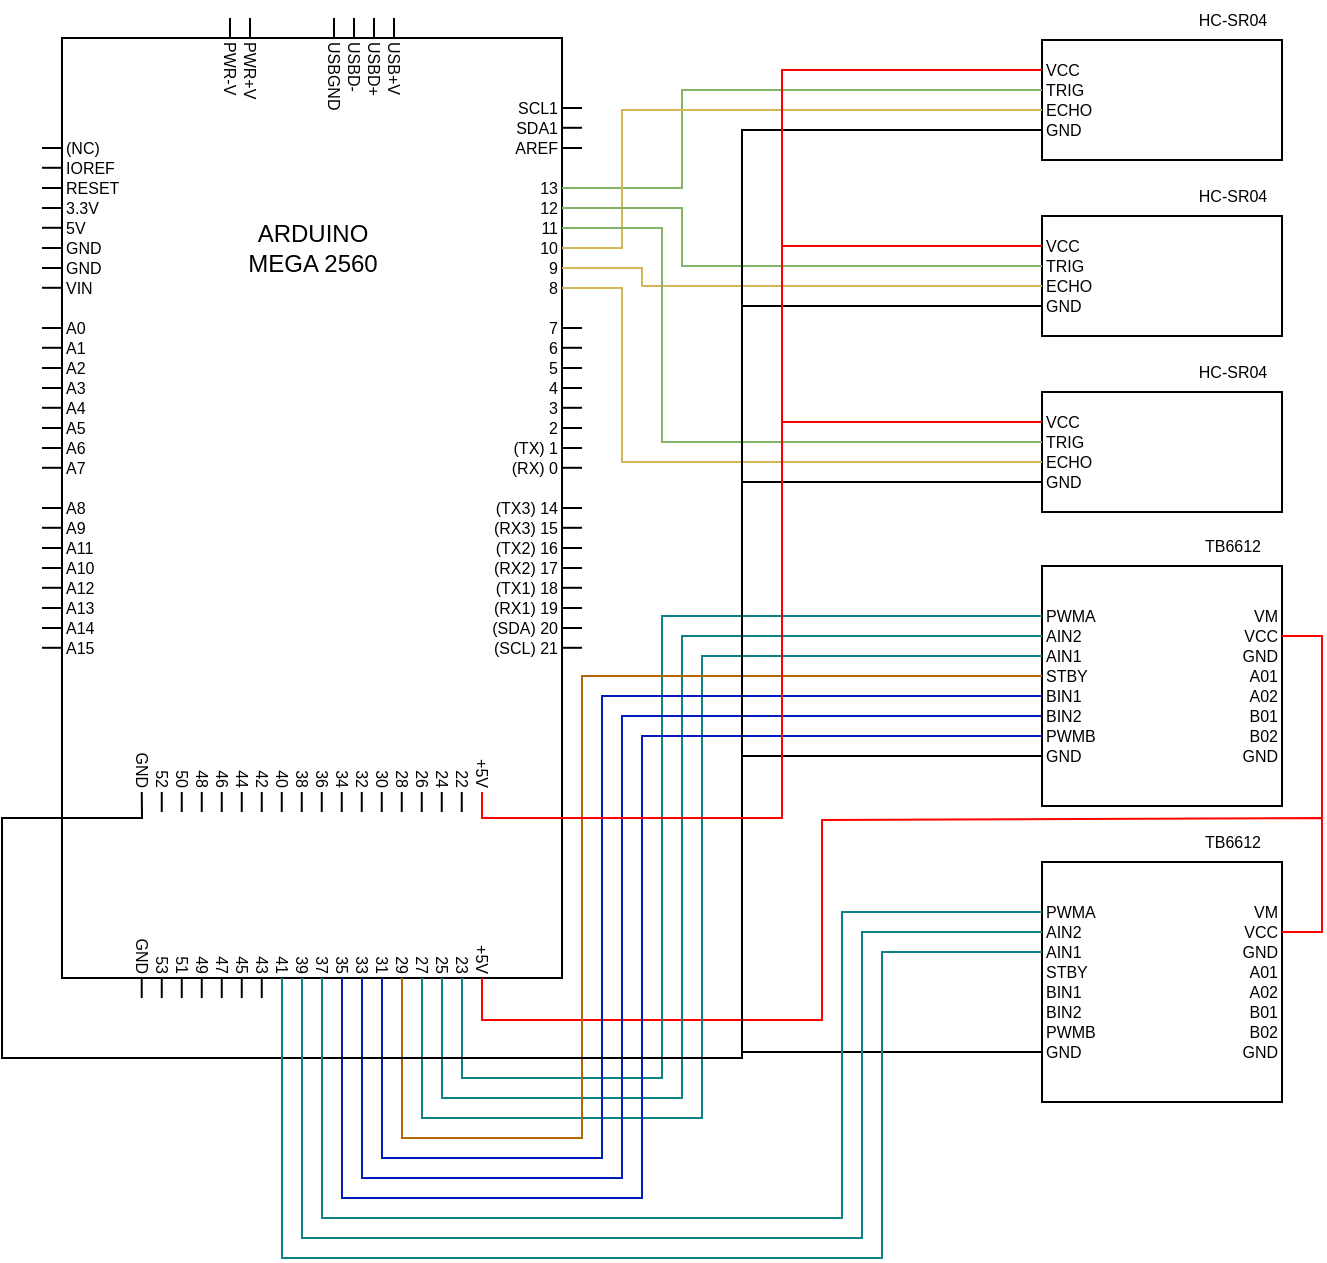<mxfile version="20.0.1" type="github">
  <diagram id="OKJBBSTHWLwM666B0Pqj" name="Page-1">
    <mxGraphModel dx="547" dy="305" grid="1" gridSize="10" guides="1" tooltips="1" connect="1" arrows="1" fold="1" page="1" pageScale="1" pageWidth="827" pageHeight="1169" math="0" shadow="0">
      <root>
        <mxCell id="0" />
        <mxCell id="1" parent="0" />
        <mxCell id="zlBBdxe0bt9fsabpmSAy-1" value="" style="rounded=0;whiteSpace=wrap;html=1;" vertex="1" parent="1">
          <mxGeometry x="120" y="30" width="250" height="470" as="geometry" />
        </mxCell>
        <mxCell id="zlBBdxe0bt9fsabpmSAy-2" value="ARDUINO&lt;br&gt;MEGA 2560" style="text;html=1;strokeColor=none;fillColor=none;align=center;verticalAlign=middle;whiteSpace=wrap;rounded=0;" vertex="1" parent="1">
          <mxGeometry x="207.5" y="120" width="75" height="30" as="geometry" />
        </mxCell>
        <mxCell id="zlBBdxe0bt9fsabpmSAy-3" value="SCL1" style="text;html=1;strokeColor=none;fillColor=none;align=right;verticalAlign=middle;whiteSpace=wrap;rounded=0;rotation=0;fontSize=8;" vertex="1" parent="1">
          <mxGeometry x="320" y="60" width="50" height="10" as="geometry" />
        </mxCell>
        <mxCell id="zlBBdxe0bt9fsabpmSAy-4" value="SDA1" style="text;html=1;strokeColor=none;fillColor=none;align=right;verticalAlign=middle;whiteSpace=wrap;rounded=0;rotation=0;fontSize=8;" vertex="1" parent="1">
          <mxGeometry x="320" y="70" width="50" height="10" as="geometry" />
        </mxCell>
        <mxCell id="zlBBdxe0bt9fsabpmSAy-5" value="AREF" style="text;html=1;strokeColor=none;fillColor=none;align=right;verticalAlign=middle;whiteSpace=wrap;rounded=0;rotation=0;fontSize=8;" vertex="1" parent="1">
          <mxGeometry x="320" y="80" width="50" height="10" as="geometry" />
        </mxCell>
        <mxCell id="zlBBdxe0bt9fsabpmSAy-20" value="7" style="text;html=1;strokeColor=none;fillColor=none;align=right;verticalAlign=middle;whiteSpace=wrap;rounded=0;rotation=0;fontSize=8;" vertex="1" parent="1">
          <mxGeometry x="320" y="170" width="50" height="10" as="geometry" />
        </mxCell>
        <mxCell id="zlBBdxe0bt9fsabpmSAy-21" value="6" style="text;html=1;strokeColor=none;fillColor=none;align=right;verticalAlign=middle;whiteSpace=wrap;rounded=0;rotation=0;fontSize=8;" vertex="1" parent="1">
          <mxGeometry x="320" y="180" width="50" height="10" as="geometry" />
        </mxCell>
        <mxCell id="zlBBdxe0bt9fsabpmSAy-22" value="5" style="text;html=1;strokeColor=none;fillColor=none;align=right;verticalAlign=middle;whiteSpace=wrap;rounded=0;rotation=0;fontSize=8;" vertex="1" parent="1">
          <mxGeometry x="320" y="190" width="50" height="10" as="geometry" />
        </mxCell>
        <mxCell id="zlBBdxe0bt9fsabpmSAy-23" value="4" style="text;html=1;strokeColor=none;fillColor=none;align=right;verticalAlign=middle;whiteSpace=wrap;rounded=0;rotation=0;fontSize=8;" vertex="1" parent="1">
          <mxGeometry x="320" y="200" width="50" height="10" as="geometry" />
        </mxCell>
        <mxCell id="zlBBdxe0bt9fsabpmSAy-24" value="3" style="text;html=1;strokeColor=none;fillColor=none;align=right;verticalAlign=middle;whiteSpace=wrap;rounded=0;rotation=0;fontSize=8;" vertex="1" parent="1">
          <mxGeometry x="320" y="210" width="50" height="10" as="geometry" />
        </mxCell>
        <mxCell id="zlBBdxe0bt9fsabpmSAy-25" value="2" style="text;html=1;strokeColor=none;fillColor=none;align=right;verticalAlign=middle;whiteSpace=wrap;rounded=0;rotation=0;fontSize=8;" vertex="1" parent="1">
          <mxGeometry x="320" y="220" width="50" height="10" as="geometry" />
        </mxCell>
        <mxCell id="zlBBdxe0bt9fsabpmSAy-26" value="&amp;nbsp;(TX) 1" style="text;html=1;strokeColor=none;fillColor=none;align=right;verticalAlign=middle;whiteSpace=wrap;rounded=0;rotation=0;fontSize=8;" vertex="1" parent="1">
          <mxGeometry x="320" y="230" width="50" height="10" as="geometry" />
        </mxCell>
        <mxCell id="zlBBdxe0bt9fsabpmSAy-27" value="(RX) 0" style="text;html=1;strokeColor=none;fillColor=none;align=right;verticalAlign=middle;whiteSpace=wrap;rounded=0;rotation=0;fontSize=8;" vertex="1" parent="1">
          <mxGeometry x="320" y="240" width="50" height="10" as="geometry" />
        </mxCell>
        <mxCell id="zlBBdxe0bt9fsabpmSAy-28" value="13" style="text;html=1;strokeColor=none;fillColor=none;align=right;verticalAlign=middle;whiteSpace=wrap;rounded=0;rotation=0;fontSize=8;" vertex="1" parent="1">
          <mxGeometry x="320" y="100" width="50" height="10" as="geometry" />
        </mxCell>
        <mxCell id="zlBBdxe0bt9fsabpmSAy-29" value="12" style="text;html=1;strokeColor=none;fillColor=none;align=right;verticalAlign=middle;whiteSpace=wrap;rounded=0;rotation=0;fontSize=8;" vertex="1" parent="1">
          <mxGeometry x="320" y="110" width="50" height="10" as="geometry" />
        </mxCell>
        <mxCell id="zlBBdxe0bt9fsabpmSAy-30" value="11" style="text;html=1;strokeColor=none;fillColor=none;align=right;verticalAlign=middle;whiteSpace=wrap;rounded=0;rotation=0;fontSize=8;" vertex="1" parent="1">
          <mxGeometry x="320" y="120" width="50" height="10" as="geometry" />
        </mxCell>
        <mxCell id="zlBBdxe0bt9fsabpmSAy-31" value="10" style="text;html=1;strokeColor=none;fillColor=none;align=right;verticalAlign=middle;whiteSpace=wrap;rounded=0;rotation=0;fontSize=8;" vertex="1" parent="1">
          <mxGeometry x="320" y="130" width="50" height="10" as="geometry" />
        </mxCell>
        <mxCell id="zlBBdxe0bt9fsabpmSAy-32" value="9" style="text;html=1;strokeColor=none;fillColor=none;align=right;verticalAlign=middle;whiteSpace=wrap;rounded=0;rotation=0;fontSize=8;" vertex="1" parent="1">
          <mxGeometry x="320" y="140" width="50" height="10" as="geometry" />
        </mxCell>
        <mxCell id="zlBBdxe0bt9fsabpmSAy-33" value="8" style="text;html=1;strokeColor=none;fillColor=none;align=right;verticalAlign=middle;whiteSpace=wrap;rounded=0;rotation=0;fontSize=8;" vertex="1" parent="1">
          <mxGeometry x="320" y="150" width="50" height="10" as="geometry" />
        </mxCell>
        <mxCell id="zlBBdxe0bt9fsabpmSAy-34" value="&amp;nbsp;(TX3) 14" style="text;html=1;strokeColor=none;fillColor=none;align=right;verticalAlign=middle;whiteSpace=wrap;rounded=0;rotation=0;fontSize=8;" vertex="1" parent="1">
          <mxGeometry x="320" y="260" width="50" height="10" as="geometry" />
        </mxCell>
        <mxCell id="zlBBdxe0bt9fsabpmSAy-35" value="(RX3) 15" style="text;html=1;strokeColor=none;fillColor=none;align=right;verticalAlign=middle;whiteSpace=wrap;rounded=0;rotation=0;fontSize=8;" vertex="1" parent="1">
          <mxGeometry x="320" y="270" width="50" height="10" as="geometry" />
        </mxCell>
        <mxCell id="zlBBdxe0bt9fsabpmSAy-36" value="&amp;nbsp;(TX2) 16" style="text;html=1;strokeColor=none;fillColor=none;align=right;verticalAlign=middle;whiteSpace=wrap;rounded=0;rotation=0;fontSize=8;" vertex="1" parent="1">
          <mxGeometry x="320" y="280" width="50" height="10" as="geometry" />
        </mxCell>
        <mxCell id="zlBBdxe0bt9fsabpmSAy-37" value="(RX2) 17" style="text;html=1;strokeColor=none;fillColor=none;align=right;verticalAlign=middle;whiteSpace=wrap;rounded=0;rotation=0;fontSize=8;" vertex="1" parent="1">
          <mxGeometry x="320" y="290" width="50" height="10" as="geometry" />
        </mxCell>
        <mxCell id="zlBBdxe0bt9fsabpmSAy-38" value="(TX1) 18" style="text;html=1;strokeColor=none;fillColor=none;align=right;verticalAlign=middle;whiteSpace=wrap;rounded=0;rotation=0;fontSize=8;" vertex="1" parent="1">
          <mxGeometry x="320" y="300" width="50" height="10" as="geometry" />
        </mxCell>
        <mxCell id="zlBBdxe0bt9fsabpmSAy-39" value="(RX1) 19" style="text;html=1;strokeColor=none;fillColor=none;align=right;verticalAlign=middle;whiteSpace=wrap;rounded=0;rotation=0;fontSize=8;" vertex="1" parent="1">
          <mxGeometry x="320" y="310" width="50" height="10" as="geometry" />
        </mxCell>
        <mxCell id="zlBBdxe0bt9fsabpmSAy-40" value="(SDA) 20" style="text;html=1;strokeColor=none;fillColor=none;align=right;verticalAlign=middle;whiteSpace=wrap;rounded=0;rotation=0;fontSize=8;" vertex="1" parent="1">
          <mxGeometry x="320" y="320" width="50" height="10" as="geometry" />
        </mxCell>
        <mxCell id="zlBBdxe0bt9fsabpmSAy-41" value="(SCL) 21" style="text;html=1;strokeColor=none;fillColor=none;align=right;verticalAlign=middle;whiteSpace=wrap;rounded=0;rotation=0;fontSize=8;" vertex="1" parent="1">
          <mxGeometry x="320" y="330" width="50" height="10" as="geometry" />
        </mxCell>
        <mxCell id="zlBBdxe0bt9fsabpmSAy-48" value="" style="endArrow=none;html=1;rounded=0;fontSize=8;entryX=1;entryY=0.5;entryDx=0;entryDy=0;" edge="1" parent="1" target="zlBBdxe0bt9fsabpmSAy-3">
          <mxGeometry width="50" height="50" relative="1" as="geometry">
            <mxPoint x="380" y="65" as="sourcePoint" />
            <mxPoint x="340" y="110" as="targetPoint" />
          </mxGeometry>
        </mxCell>
        <mxCell id="zlBBdxe0bt9fsabpmSAy-49" value="" style="endArrow=none;html=1;rounded=0;fontSize=8;entryX=1;entryY=0.5;entryDx=0;entryDy=0;" edge="1" parent="1">
          <mxGeometry width="50" height="50" relative="1" as="geometry">
            <mxPoint x="380" y="74.9" as="sourcePoint" />
            <mxPoint x="370" y="74.9" as="targetPoint" />
          </mxGeometry>
        </mxCell>
        <mxCell id="zlBBdxe0bt9fsabpmSAy-50" value="" style="endArrow=none;html=1;rounded=0;fontSize=8;entryX=1;entryY=0.5;entryDx=0;entryDy=0;" edge="1" parent="1" target="zlBBdxe0bt9fsabpmSAy-5">
          <mxGeometry width="50" height="50" relative="1" as="geometry">
            <mxPoint x="380" y="85" as="sourcePoint" />
            <mxPoint x="390" y="85.0" as="targetPoint" />
          </mxGeometry>
        </mxCell>
        <mxCell id="zlBBdxe0bt9fsabpmSAy-57" value="" style="endArrow=none;html=1;rounded=0;fontSize=8;entryX=1;entryY=0.5;entryDx=0;entryDy=0;" edge="1" parent="1">
          <mxGeometry width="50" height="50" relative="1" as="geometry">
            <mxPoint x="380" y="175" as="sourcePoint" />
            <mxPoint x="370" y="175" as="targetPoint" />
          </mxGeometry>
        </mxCell>
        <mxCell id="zlBBdxe0bt9fsabpmSAy-58" value="" style="endArrow=none;html=1;rounded=0;fontSize=8;entryX=1;entryY=0.5;entryDx=0;entryDy=0;" edge="1" parent="1">
          <mxGeometry width="50" height="50" relative="1" as="geometry">
            <mxPoint x="380" y="184.9" as="sourcePoint" />
            <mxPoint x="370" y="184.9" as="targetPoint" />
          </mxGeometry>
        </mxCell>
        <mxCell id="zlBBdxe0bt9fsabpmSAy-59" value="" style="endArrow=none;html=1;rounded=0;fontSize=8;entryX=1;entryY=0.5;entryDx=0;entryDy=0;" edge="1" parent="1">
          <mxGeometry width="50" height="50" relative="1" as="geometry">
            <mxPoint x="380" y="195" as="sourcePoint" />
            <mxPoint x="370" y="195" as="targetPoint" />
          </mxGeometry>
        </mxCell>
        <mxCell id="zlBBdxe0bt9fsabpmSAy-60" value="" style="endArrow=none;html=1;rounded=0;fontSize=8;entryX=1;entryY=0.5;entryDx=0;entryDy=0;" edge="1" parent="1">
          <mxGeometry width="50" height="50" relative="1" as="geometry">
            <mxPoint x="380" y="205" as="sourcePoint" />
            <mxPoint x="370" y="205" as="targetPoint" />
          </mxGeometry>
        </mxCell>
        <mxCell id="zlBBdxe0bt9fsabpmSAy-61" value="" style="endArrow=none;html=1;rounded=0;fontSize=8;entryX=1;entryY=0.5;entryDx=0;entryDy=0;" edge="1" parent="1">
          <mxGeometry width="50" height="50" relative="1" as="geometry">
            <mxPoint x="380" y="214.9" as="sourcePoint" />
            <mxPoint x="370" y="214.9" as="targetPoint" />
          </mxGeometry>
        </mxCell>
        <mxCell id="zlBBdxe0bt9fsabpmSAy-62" value="" style="endArrow=none;html=1;rounded=0;fontSize=8;entryX=1;entryY=0.5;entryDx=0;entryDy=0;" edge="1" parent="1">
          <mxGeometry width="50" height="50" relative="1" as="geometry">
            <mxPoint x="380" y="225" as="sourcePoint" />
            <mxPoint x="370" y="225" as="targetPoint" />
          </mxGeometry>
        </mxCell>
        <mxCell id="zlBBdxe0bt9fsabpmSAy-63" value="" style="endArrow=none;html=1;rounded=0;fontSize=8;entryX=1;entryY=0.5;entryDx=0;entryDy=0;" edge="1" parent="1">
          <mxGeometry width="50" height="50" relative="1" as="geometry">
            <mxPoint x="380" y="235" as="sourcePoint" />
            <mxPoint x="370" y="235" as="targetPoint" />
          </mxGeometry>
        </mxCell>
        <mxCell id="zlBBdxe0bt9fsabpmSAy-64" value="" style="endArrow=none;html=1;rounded=0;fontSize=8;entryX=1;entryY=0.5;entryDx=0;entryDy=0;" edge="1" parent="1">
          <mxGeometry width="50" height="50" relative="1" as="geometry">
            <mxPoint x="380" y="244.9" as="sourcePoint" />
            <mxPoint x="370" y="244.9" as="targetPoint" />
          </mxGeometry>
        </mxCell>
        <mxCell id="zlBBdxe0bt9fsabpmSAy-69" value="" style="endArrow=none;html=1;rounded=0;fontSize=8;entryX=1;entryY=0.5;entryDx=0;entryDy=0;" edge="1" parent="1">
          <mxGeometry width="50" height="50" relative="1" as="geometry">
            <mxPoint x="380" y="265" as="sourcePoint" />
            <mxPoint x="370" y="265" as="targetPoint" />
          </mxGeometry>
        </mxCell>
        <mxCell id="zlBBdxe0bt9fsabpmSAy-70" value="" style="endArrow=none;html=1;rounded=0;fontSize=8;entryX=1;entryY=0.5;entryDx=0;entryDy=0;" edge="1" parent="1">
          <mxGeometry width="50" height="50" relative="1" as="geometry">
            <mxPoint x="380" y="274.9" as="sourcePoint" />
            <mxPoint x="370" y="274.9" as="targetPoint" />
          </mxGeometry>
        </mxCell>
        <mxCell id="zlBBdxe0bt9fsabpmSAy-71" value="" style="endArrow=none;html=1;rounded=0;fontSize=8;entryX=1;entryY=0.5;entryDx=0;entryDy=0;" edge="1" parent="1">
          <mxGeometry width="50" height="50" relative="1" as="geometry">
            <mxPoint x="380" y="285" as="sourcePoint" />
            <mxPoint x="370" y="285" as="targetPoint" />
          </mxGeometry>
        </mxCell>
        <mxCell id="zlBBdxe0bt9fsabpmSAy-72" value="" style="endArrow=none;html=1;rounded=0;fontSize=8;entryX=1;entryY=0.5;entryDx=0;entryDy=0;" edge="1" parent="1">
          <mxGeometry width="50" height="50" relative="1" as="geometry">
            <mxPoint x="380" y="295" as="sourcePoint" />
            <mxPoint x="370" y="295" as="targetPoint" />
          </mxGeometry>
        </mxCell>
        <mxCell id="zlBBdxe0bt9fsabpmSAy-73" value="" style="endArrow=none;html=1;rounded=0;fontSize=8;entryX=1;entryY=0.5;entryDx=0;entryDy=0;" edge="1" parent="1">
          <mxGeometry width="50" height="50" relative="1" as="geometry">
            <mxPoint x="380" y="304.9" as="sourcePoint" />
            <mxPoint x="370" y="304.9" as="targetPoint" />
          </mxGeometry>
        </mxCell>
        <mxCell id="zlBBdxe0bt9fsabpmSAy-74" value="" style="endArrow=none;html=1;rounded=0;fontSize=8;entryX=1;entryY=0.5;entryDx=0;entryDy=0;" edge="1" parent="1">
          <mxGeometry width="50" height="50" relative="1" as="geometry">
            <mxPoint x="380" y="315" as="sourcePoint" />
            <mxPoint x="370" y="315" as="targetPoint" />
          </mxGeometry>
        </mxCell>
        <mxCell id="zlBBdxe0bt9fsabpmSAy-75" value="" style="endArrow=none;html=1;rounded=0;fontSize=8;entryX=1;entryY=0.5;entryDx=0;entryDy=0;" edge="1" parent="1">
          <mxGeometry width="50" height="50" relative="1" as="geometry">
            <mxPoint x="380" y="325" as="sourcePoint" />
            <mxPoint x="370" y="325" as="targetPoint" />
          </mxGeometry>
        </mxCell>
        <mxCell id="zlBBdxe0bt9fsabpmSAy-76" value="" style="endArrow=none;html=1;rounded=0;fontSize=8;entryX=1;entryY=0.5;entryDx=0;entryDy=0;" edge="1" parent="1">
          <mxGeometry width="50" height="50" relative="1" as="geometry">
            <mxPoint x="380" y="334.9" as="sourcePoint" />
            <mxPoint x="370" y="334.9" as="targetPoint" />
          </mxGeometry>
        </mxCell>
        <mxCell id="zlBBdxe0bt9fsabpmSAy-77" value="A0" style="text;html=1;strokeColor=none;fillColor=none;align=left;verticalAlign=middle;whiteSpace=wrap;rounded=0;rotation=0;fontSize=8;" vertex="1" parent="1">
          <mxGeometry x="120" y="170" width="50" height="10" as="geometry" />
        </mxCell>
        <mxCell id="zlBBdxe0bt9fsabpmSAy-78" value="A1" style="text;html=1;strokeColor=none;fillColor=none;align=left;verticalAlign=middle;whiteSpace=wrap;rounded=0;rotation=0;fontSize=8;" vertex="1" parent="1">
          <mxGeometry x="120" y="180" width="50" height="10" as="geometry" />
        </mxCell>
        <mxCell id="zlBBdxe0bt9fsabpmSAy-79" value="A2" style="text;html=1;strokeColor=none;fillColor=none;align=left;verticalAlign=middle;whiteSpace=wrap;rounded=0;rotation=0;fontSize=8;" vertex="1" parent="1">
          <mxGeometry x="120" y="190" width="50" height="10" as="geometry" />
        </mxCell>
        <mxCell id="zlBBdxe0bt9fsabpmSAy-80" value="A3" style="text;html=1;strokeColor=none;fillColor=none;align=left;verticalAlign=middle;whiteSpace=wrap;rounded=0;rotation=0;fontSize=8;" vertex="1" parent="1">
          <mxGeometry x="120" y="200" width="50" height="10" as="geometry" />
        </mxCell>
        <mxCell id="zlBBdxe0bt9fsabpmSAy-93" value="A4" style="text;html=1;strokeColor=none;fillColor=none;align=left;verticalAlign=middle;whiteSpace=wrap;rounded=0;rotation=0;fontSize=8;" vertex="1" parent="1">
          <mxGeometry x="120" y="210" width="50" height="10" as="geometry" />
        </mxCell>
        <mxCell id="zlBBdxe0bt9fsabpmSAy-94" value="A5" style="text;html=1;strokeColor=none;fillColor=none;align=left;verticalAlign=middle;whiteSpace=wrap;rounded=0;rotation=0;fontSize=8;" vertex="1" parent="1">
          <mxGeometry x="120" y="220" width="50" height="10" as="geometry" />
        </mxCell>
        <mxCell id="zlBBdxe0bt9fsabpmSAy-95" value="A6" style="text;html=1;strokeColor=none;fillColor=none;align=left;verticalAlign=middle;whiteSpace=wrap;rounded=0;rotation=0;fontSize=8;" vertex="1" parent="1">
          <mxGeometry x="120" y="230" width="50" height="10" as="geometry" />
        </mxCell>
        <mxCell id="zlBBdxe0bt9fsabpmSAy-96" value="A7" style="text;html=1;strokeColor=none;fillColor=none;align=left;verticalAlign=middle;whiteSpace=wrap;rounded=0;rotation=0;fontSize=8;" vertex="1" parent="1">
          <mxGeometry x="120" y="240" width="50" height="10" as="geometry" />
        </mxCell>
        <mxCell id="zlBBdxe0bt9fsabpmSAy-97" value="" style="endArrow=none;html=1;rounded=0;fontSize=8;entryX=1;entryY=0.5;entryDx=0;entryDy=0;align=left;" edge="1" parent="1">
          <mxGeometry width="50" height="50" relative="1" as="geometry">
            <mxPoint x="120" y="175" as="sourcePoint" />
            <mxPoint x="110" y="175" as="targetPoint" />
          </mxGeometry>
        </mxCell>
        <mxCell id="zlBBdxe0bt9fsabpmSAy-98" value="" style="endArrow=none;html=1;rounded=0;fontSize=8;entryX=1;entryY=0.5;entryDx=0;entryDy=0;align=left;" edge="1" parent="1">
          <mxGeometry width="50" height="50" relative="1" as="geometry">
            <mxPoint x="120" y="184.9" as="sourcePoint" />
            <mxPoint x="110" y="184.9" as="targetPoint" />
          </mxGeometry>
        </mxCell>
        <mxCell id="zlBBdxe0bt9fsabpmSAy-99" value="" style="endArrow=none;html=1;rounded=0;fontSize=8;entryX=1;entryY=0.5;entryDx=0;entryDy=0;align=left;" edge="1" parent="1">
          <mxGeometry width="50" height="50" relative="1" as="geometry">
            <mxPoint x="120" y="195" as="sourcePoint" />
            <mxPoint x="110" y="195" as="targetPoint" />
          </mxGeometry>
        </mxCell>
        <mxCell id="zlBBdxe0bt9fsabpmSAy-100" value="" style="endArrow=none;html=1;rounded=0;fontSize=8;entryX=1;entryY=0.5;entryDx=0;entryDy=0;align=left;" edge="1" parent="1">
          <mxGeometry width="50" height="50" relative="1" as="geometry">
            <mxPoint x="120" y="205" as="sourcePoint" />
            <mxPoint x="110" y="205" as="targetPoint" />
          </mxGeometry>
        </mxCell>
        <mxCell id="zlBBdxe0bt9fsabpmSAy-101" value="" style="endArrow=none;html=1;rounded=0;fontSize=8;entryX=1;entryY=0.5;entryDx=0;entryDy=0;align=left;" edge="1" parent="1">
          <mxGeometry width="50" height="50" relative="1" as="geometry">
            <mxPoint x="120" y="214.9" as="sourcePoint" />
            <mxPoint x="110" y="214.9" as="targetPoint" />
          </mxGeometry>
        </mxCell>
        <mxCell id="zlBBdxe0bt9fsabpmSAy-102" value="" style="endArrow=none;html=1;rounded=0;fontSize=8;entryX=1;entryY=0.5;entryDx=0;entryDy=0;align=left;" edge="1" parent="1">
          <mxGeometry width="50" height="50" relative="1" as="geometry">
            <mxPoint x="120" y="225" as="sourcePoint" />
            <mxPoint x="110" y="225" as="targetPoint" />
          </mxGeometry>
        </mxCell>
        <mxCell id="zlBBdxe0bt9fsabpmSAy-103" value="" style="endArrow=none;html=1;rounded=0;fontSize=8;entryX=1;entryY=0.5;entryDx=0;entryDy=0;align=left;" edge="1" parent="1">
          <mxGeometry width="50" height="50" relative="1" as="geometry">
            <mxPoint x="120" y="235" as="sourcePoint" />
            <mxPoint x="110" y="235" as="targetPoint" />
          </mxGeometry>
        </mxCell>
        <mxCell id="zlBBdxe0bt9fsabpmSAy-104" value="" style="endArrow=none;html=1;rounded=0;fontSize=8;entryX=1;entryY=0.5;entryDx=0;entryDy=0;align=left;" edge="1" parent="1">
          <mxGeometry width="50" height="50" relative="1" as="geometry">
            <mxPoint x="120" y="244.9" as="sourcePoint" />
            <mxPoint x="110" y="244.9" as="targetPoint" />
          </mxGeometry>
        </mxCell>
        <mxCell id="zlBBdxe0bt9fsabpmSAy-105" value="A8" style="text;html=1;strokeColor=none;fillColor=none;align=left;verticalAlign=middle;whiteSpace=wrap;rounded=0;rotation=0;fontSize=8;" vertex="1" parent="1">
          <mxGeometry x="120" y="260" width="50" height="10" as="geometry" />
        </mxCell>
        <mxCell id="zlBBdxe0bt9fsabpmSAy-106" value="A9" style="text;html=1;strokeColor=none;fillColor=none;align=left;verticalAlign=middle;whiteSpace=wrap;rounded=0;rotation=0;fontSize=8;" vertex="1" parent="1">
          <mxGeometry x="120" y="270" width="50" height="10" as="geometry" />
        </mxCell>
        <mxCell id="zlBBdxe0bt9fsabpmSAy-107" value="A11" style="text;html=1;strokeColor=none;fillColor=none;align=left;verticalAlign=middle;whiteSpace=wrap;rounded=0;rotation=0;fontSize=8;" vertex="1" parent="1">
          <mxGeometry x="120" y="280" width="50" height="10" as="geometry" />
        </mxCell>
        <mxCell id="zlBBdxe0bt9fsabpmSAy-108" value="A10" style="text;html=1;strokeColor=none;fillColor=none;align=left;verticalAlign=middle;whiteSpace=wrap;rounded=0;rotation=0;fontSize=8;" vertex="1" parent="1">
          <mxGeometry x="120" y="290" width="50" height="10" as="geometry" />
        </mxCell>
        <mxCell id="zlBBdxe0bt9fsabpmSAy-109" value="A12" style="text;html=1;strokeColor=none;fillColor=none;align=left;verticalAlign=middle;whiteSpace=wrap;rounded=0;rotation=0;fontSize=8;" vertex="1" parent="1">
          <mxGeometry x="120" y="300" width="50" height="10" as="geometry" />
        </mxCell>
        <mxCell id="zlBBdxe0bt9fsabpmSAy-110" value="A13" style="text;html=1;strokeColor=none;fillColor=none;align=left;verticalAlign=middle;whiteSpace=wrap;rounded=0;rotation=0;fontSize=8;" vertex="1" parent="1">
          <mxGeometry x="120" y="310" width="50" height="10" as="geometry" />
        </mxCell>
        <mxCell id="zlBBdxe0bt9fsabpmSAy-111" value="A14" style="text;html=1;strokeColor=none;fillColor=none;align=left;verticalAlign=middle;whiteSpace=wrap;rounded=0;rotation=0;fontSize=8;" vertex="1" parent="1">
          <mxGeometry x="120" y="320" width="50" height="10" as="geometry" />
        </mxCell>
        <mxCell id="zlBBdxe0bt9fsabpmSAy-112" value="A15" style="text;html=1;strokeColor=none;fillColor=none;align=left;verticalAlign=middle;whiteSpace=wrap;rounded=0;rotation=0;fontSize=8;" vertex="1" parent="1">
          <mxGeometry x="120" y="330" width="50" height="10" as="geometry" />
        </mxCell>
        <mxCell id="zlBBdxe0bt9fsabpmSAy-113" value="" style="endArrow=none;html=1;rounded=0;fontSize=8;entryX=1;entryY=0.5;entryDx=0;entryDy=0;align=left;" edge="1" parent="1">
          <mxGeometry width="50" height="50" relative="1" as="geometry">
            <mxPoint x="120" y="265" as="sourcePoint" />
            <mxPoint x="110" y="265" as="targetPoint" />
          </mxGeometry>
        </mxCell>
        <mxCell id="zlBBdxe0bt9fsabpmSAy-114" value="" style="endArrow=none;html=1;rounded=0;fontSize=8;entryX=1;entryY=0.5;entryDx=0;entryDy=0;align=left;" edge="1" parent="1">
          <mxGeometry width="50" height="50" relative="1" as="geometry">
            <mxPoint x="120" y="274.9" as="sourcePoint" />
            <mxPoint x="110" y="274.9" as="targetPoint" />
          </mxGeometry>
        </mxCell>
        <mxCell id="zlBBdxe0bt9fsabpmSAy-115" value="" style="endArrow=none;html=1;rounded=0;fontSize=8;entryX=1;entryY=0.5;entryDx=0;entryDy=0;align=left;" edge="1" parent="1">
          <mxGeometry width="50" height="50" relative="1" as="geometry">
            <mxPoint x="120" y="285" as="sourcePoint" />
            <mxPoint x="110" y="285" as="targetPoint" />
          </mxGeometry>
        </mxCell>
        <mxCell id="zlBBdxe0bt9fsabpmSAy-116" value="" style="endArrow=none;html=1;rounded=0;fontSize=8;entryX=1;entryY=0.5;entryDx=0;entryDy=0;align=left;" edge="1" parent="1">
          <mxGeometry width="50" height="50" relative="1" as="geometry">
            <mxPoint x="120" y="295" as="sourcePoint" />
            <mxPoint x="110" y="295" as="targetPoint" />
          </mxGeometry>
        </mxCell>
        <mxCell id="zlBBdxe0bt9fsabpmSAy-117" value="" style="endArrow=none;html=1;rounded=0;fontSize=8;entryX=1;entryY=0.5;entryDx=0;entryDy=0;align=left;" edge="1" parent="1">
          <mxGeometry width="50" height="50" relative="1" as="geometry">
            <mxPoint x="120" y="304.9" as="sourcePoint" />
            <mxPoint x="110" y="304.9" as="targetPoint" />
          </mxGeometry>
        </mxCell>
        <mxCell id="zlBBdxe0bt9fsabpmSAy-118" value="" style="endArrow=none;html=1;rounded=0;fontSize=8;entryX=1;entryY=0.5;entryDx=0;entryDy=0;align=left;" edge="1" parent="1">
          <mxGeometry width="50" height="50" relative="1" as="geometry">
            <mxPoint x="120" y="315" as="sourcePoint" />
            <mxPoint x="110" y="315" as="targetPoint" />
          </mxGeometry>
        </mxCell>
        <mxCell id="zlBBdxe0bt9fsabpmSAy-119" value="" style="endArrow=none;html=1;rounded=0;fontSize=8;entryX=1;entryY=0.5;entryDx=0;entryDy=0;align=left;" edge="1" parent="1">
          <mxGeometry width="50" height="50" relative="1" as="geometry">
            <mxPoint x="120" y="325" as="sourcePoint" />
            <mxPoint x="110" y="325" as="targetPoint" />
          </mxGeometry>
        </mxCell>
        <mxCell id="zlBBdxe0bt9fsabpmSAy-120" value="" style="endArrow=none;html=1;rounded=0;fontSize=8;entryX=1;entryY=0.5;entryDx=0;entryDy=0;align=left;" edge="1" parent="1">
          <mxGeometry width="50" height="50" relative="1" as="geometry">
            <mxPoint x="120" y="334.9" as="sourcePoint" />
            <mxPoint x="110" y="334.9" as="targetPoint" />
          </mxGeometry>
        </mxCell>
        <mxCell id="zlBBdxe0bt9fsabpmSAy-123" value="USB+V" style="text;html=1;strokeColor=none;fillColor=none;align=left;verticalAlign=middle;whiteSpace=wrap;rounded=0;rotation=90;fontSize=8;" vertex="1" parent="1">
          <mxGeometry x="261" y="50" width="50" height="10" as="geometry" />
        </mxCell>
        <mxCell id="zlBBdxe0bt9fsabpmSAy-124" value="USBD+" style="text;html=1;strokeColor=none;fillColor=none;align=left;verticalAlign=middle;whiteSpace=wrap;rounded=0;rotation=90;fontSize=8;" vertex="1" parent="1">
          <mxGeometry x="251" y="50" width="50" height="10" as="geometry" />
        </mxCell>
        <mxCell id="zlBBdxe0bt9fsabpmSAy-125" value="USBD-" style="text;html=1;strokeColor=none;fillColor=none;align=left;verticalAlign=middle;whiteSpace=wrap;rounded=0;rotation=90;fontSize=8;" vertex="1" parent="1">
          <mxGeometry x="241" y="50" width="50" height="10" as="geometry" />
        </mxCell>
        <mxCell id="zlBBdxe0bt9fsabpmSAy-126" value="USBGND" style="text;html=1;strokeColor=none;fillColor=none;align=left;verticalAlign=middle;whiteSpace=wrap;rounded=0;rotation=90;fontSize=8;" vertex="1" parent="1">
          <mxGeometry x="231" y="50" width="50" height="10" as="geometry" />
        </mxCell>
        <mxCell id="zlBBdxe0bt9fsabpmSAy-127" value="" style="endArrow=none;html=1;rounded=0;fontSize=8;entryX=0;entryY=0.5;entryDx=0;entryDy=0;" edge="1" parent="1" target="zlBBdxe0bt9fsabpmSAy-123">
          <mxGeometry width="50" height="50" relative="1" as="geometry">
            <mxPoint x="286" y="20" as="sourcePoint" />
            <mxPoint x="370" y="31" as="targetPoint" />
          </mxGeometry>
        </mxCell>
        <mxCell id="zlBBdxe0bt9fsabpmSAy-128" value="" style="endArrow=none;html=1;rounded=0;fontSize=8;entryX=0;entryY=0.5;entryDx=0;entryDy=0;" edge="1" parent="1">
          <mxGeometry width="50" height="50" relative="1" as="geometry">
            <mxPoint x="276" y="20" as="sourcePoint" />
            <mxPoint x="276" y="30" as="targetPoint" />
          </mxGeometry>
        </mxCell>
        <mxCell id="zlBBdxe0bt9fsabpmSAy-129" value="" style="endArrow=none;html=1;rounded=0;fontSize=8;entryX=0;entryY=0.5;entryDx=0;entryDy=0;" edge="1" parent="1">
          <mxGeometry width="50" height="50" relative="1" as="geometry">
            <mxPoint x="266" y="20" as="sourcePoint" />
            <mxPoint x="266" y="30" as="targetPoint" />
          </mxGeometry>
        </mxCell>
        <mxCell id="zlBBdxe0bt9fsabpmSAy-130" value="" style="endArrow=none;html=1;rounded=0;fontSize=8;entryX=0;entryY=0.5;entryDx=0;entryDy=0;" edge="1" parent="1">
          <mxGeometry width="50" height="50" relative="1" as="geometry">
            <mxPoint x="256" y="20" as="sourcePoint" />
            <mxPoint x="256" y="30" as="targetPoint" />
          </mxGeometry>
        </mxCell>
        <mxCell id="zlBBdxe0bt9fsabpmSAy-131" value="PWR+V" style="text;html=1;strokeColor=none;fillColor=none;align=left;verticalAlign=middle;whiteSpace=wrap;rounded=0;rotation=90;fontSize=8;" vertex="1" parent="1">
          <mxGeometry x="189" y="50" width="50" height="10" as="geometry" />
        </mxCell>
        <mxCell id="zlBBdxe0bt9fsabpmSAy-132" value="PWR-V" style="text;html=1;strokeColor=none;fillColor=none;align=left;verticalAlign=middle;whiteSpace=wrap;rounded=0;rotation=90;fontSize=8;" vertex="1" parent="1">
          <mxGeometry x="179" y="50" width="50" height="10" as="geometry" />
        </mxCell>
        <mxCell id="zlBBdxe0bt9fsabpmSAy-133" value="" style="endArrow=none;html=1;rounded=0;fontSize=8;entryX=0;entryY=0.5;entryDx=0;entryDy=0;" edge="1" parent="1">
          <mxGeometry width="50" height="50" relative="1" as="geometry">
            <mxPoint x="214" y="20" as="sourcePoint" />
            <mxPoint x="214" y="30" as="targetPoint" />
          </mxGeometry>
        </mxCell>
        <mxCell id="zlBBdxe0bt9fsabpmSAy-134" value="" style="endArrow=none;html=1;rounded=0;fontSize=8;entryX=0;entryY=0.5;entryDx=0;entryDy=0;" edge="1" parent="1">
          <mxGeometry width="50" height="50" relative="1" as="geometry">
            <mxPoint x="204" y="20" as="sourcePoint" />
            <mxPoint x="204" y="30" as="targetPoint" />
          </mxGeometry>
        </mxCell>
        <mxCell id="zlBBdxe0bt9fsabpmSAy-149" value="+5V" style="text;html=1;strokeColor=none;fillColor=none;align=right;verticalAlign=middle;whiteSpace=wrap;rounded=0;rotation=90;fontSize=8;" vertex="1" parent="1">
          <mxGeometry x="305" y="470" width="50" height="10" as="geometry" />
        </mxCell>
        <mxCell id="zlBBdxe0bt9fsabpmSAy-150" value="23" style="text;html=1;strokeColor=none;fillColor=none;align=right;verticalAlign=middle;whiteSpace=wrap;rounded=0;rotation=90;fontSize=8;" vertex="1" parent="1">
          <mxGeometry x="295" y="470" width="50" height="10" as="geometry" />
        </mxCell>
        <mxCell id="zlBBdxe0bt9fsabpmSAy-151" value="25" style="text;html=1;strokeColor=none;fillColor=none;align=right;verticalAlign=middle;whiteSpace=wrap;rounded=0;rotation=90;fontSize=8;" vertex="1" parent="1">
          <mxGeometry x="285" y="470" width="50" height="10" as="geometry" />
        </mxCell>
        <mxCell id="zlBBdxe0bt9fsabpmSAy-152" value="27" style="text;html=1;strokeColor=none;fillColor=none;align=right;verticalAlign=middle;whiteSpace=wrap;rounded=0;rotation=90;fontSize=8;" vertex="1" parent="1">
          <mxGeometry x="275" y="470" width="50" height="10" as="geometry" />
        </mxCell>
        <mxCell id="zlBBdxe0bt9fsabpmSAy-157" value="29" style="text;html=1;strokeColor=none;fillColor=none;align=right;verticalAlign=middle;whiteSpace=wrap;rounded=0;rotation=90;fontSize=8;" vertex="1" parent="1">
          <mxGeometry x="265" y="470" width="50" height="10" as="geometry" />
        </mxCell>
        <mxCell id="zlBBdxe0bt9fsabpmSAy-158" value="31" style="text;html=1;strokeColor=none;fillColor=none;align=right;verticalAlign=middle;whiteSpace=wrap;rounded=0;rotation=90;fontSize=8;" vertex="1" parent="1">
          <mxGeometry x="255" y="470" width="50" height="10" as="geometry" />
        </mxCell>
        <mxCell id="zlBBdxe0bt9fsabpmSAy-159" value="33" style="text;html=1;strokeColor=none;fillColor=none;align=right;verticalAlign=middle;whiteSpace=wrap;rounded=0;rotation=90;fontSize=8;" vertex="1" parent="1">
          <mxGeometry x="245" y="470" width="50" height="10" as="geometry" />
        </mxCell>
        <mxCell id="zlBBdxe0bt9fsabpmSAy-160" value="35" style="text;html=1;strokeColor=none;fillColor=none;align=right;verticalAlign=middle;whiteSpace=wrap;rounded=0;rotation=90;fontSize=8;" vertex="1" parent="1">
          <mxGeometry x="235" y="470" width="50" height="10" as="geometry" />
        </mxCell>
        <mxCell id="zlBBdxe0bt9fsabpmSAy-165" value="37" style="text;html=1;strokeColor=none;fillColor=none;align=right;verticalAlign=middle;whiteSpace=wrap;rounded=0;rotation=90;fontSize=8;" vertex="1" parent="1">
          <mxGeometry x="225" y="470" width="50" height="10" as="geometry" />
        </mxCell>
        <mxCell id="zlBBdxe0bt9fsabpmSAy-166" value="39" style="text;html=1;strokeColor=none;fillColor=none;align=right;verticalAlign=middle;whiteSpace=wrap;rounded=0;rotation=90;fontSize=8;" vertex="1" parent="1">
          <mxGeometry x="215" y="470" width="50" height="10" as="geometry" />
        </mxCell>
        <mxCell id="zlBBdxe0bt9fsabpmSAy-167" value="41" style="text;html=1;strokeColor=none;fillColor=none;align=right;verticalAlign=middle;whiteSpace=wrap;rounded=0;rotation=90;fontSize=8;" vertex="1" parent="1">
          <mxGeometry x="205" y="470" width="50" height="10" as="geometry" />
        </mxCell>
        <mxCell id="zlBBdxe0bt9fsabpmSAy-168" value="43" style="text;html=1;strokeColor=none;fillColor=none;align=right;verticalAlign=middle;whiteSpace=wrap;rounded=0;rotation=90;fontSize=8;" vertex="1" parent="1">
          <mxGeometry x="195" y="470" width="50" height="10" as="geometry" />
        </mxCell>
        <mxCell id="zlBBdxe0bt9fsabpmSAy-169" value="45" style="text;html=1;strokeColor=none;fillColor=none;align=right;verticalAlign=middle;whiteSpace=wrap;rounded=0;rotation=90;fontSize=8;" vertex="1" parent="1">
          <mxGeometry x="185" y="470" width="50" height="10" as="geometry" />
        </mxCell>
        <mxCell id="zlBBdxe0bt9fsabpmSAy-170" value="47" style="text;html=1;strokeColor=none;fillColor=none;align=right;verticalAlign=middle;whiteSpace=wrap;rounded=0;rotation=90;fontSize=8;" vertex="1" parent="1">
          <mxGeometry x="175" y="470" width="50" height="10" as="geometry" />
        </mxCell>
        <mxCell id="zlBBdxe0bt9fsabpmSAy-171" value="49" style="text;html=1;strokeColor=none;fillColor=none;align=right;verticalAlign=middle;whiteSpace=wrap;rounded=0;rotation=90;fontSize=8;" vertex="1" parent="1">
          <mxGeometry x="165" y="470" width="50" height="10" as="geometry" />
        </mxCell>
        <mxCell id="zlBBdxe0bt9fsabpmSAy-172" value="51" style="text;html=1;strokeColor=none;fillColor=none;align=right;verticalAlign=middle;whiteSpace=wrap;rounded=0;rotation=90;fontSize=8;" vertex="1" parent="1">
          <mxGeometry x="155" y="470" width="50" height="10" as="geometry" />
        </mxCell>
        <mxCell id="zlBBdxe0bt9fsabpmSAy-173" value="53" style="text;html=1;strokeColor=none;fillColor=none;align=right;verticalAlign=middle;whiteSpace=wrap;rounded=0;rotation=90;fontSize=8;" vertex="1" parent="1">
          <mxGeometry x="145" y="470" width="50" height="10" as="geometry" />
        </mxCell>
        <mxCell id="zlBBdxe0bt9fsabpmSAy-174" value="GND" style="text;html=1;strokeColor=none;fillColor=none;align=right;verticalAlign=middle;whiteSpace=wrap;rounded=0;rotation=90;fontSize=8;" vertex="1" parent="1">
          <mxGeometry x="135" y="470" width="50" height="10" as="geometry" />
        </mxCell>
        <mxCell id="zlBBdxe0bt9fsabpmSAy-177" value="+5V" style="text;html=1;strokeColor=none;fillColor=none;align=right;verticalAlign=middle;whiteSpace=wrap;rounded=0;rotation=90;fontSize=8;" vertex="1" parent="1">
          <mxGeometry x="305" y="377" width="50" height="10" as="geometry" />
        </mxCell>
        <mxCell id="zlBBdxe0bt9fsabpmSAy-178" value="22" style="text;html=1;strokeColor=none;fillColor=none;align=right;verticalAlign=middle;whiteSpace=wrap;rounded=0;rotation=90;fontSize=8;" vertex="1" parent="1">
          <mxGeometry x="295" y="377" width="50" height="10" as="geometry" />
        </mxCell>
        <mxCell id="zlBBdxe0bt9fsabpmSAy-179" value="24" style="text;html=1;strokeColor=none;fillColor=none;align=right;verticalAlign=middle;whiteSpace=wrap;rounded=0;rotation=90;fontSize=8;" vertex="1" parent="1">
          <mxGeometry x="285" y="377" width="50" height="10" as="geometry" />
        </mxCell>
        <mxCell id="zlBBdxe0bt9fsabpmSAy-180" value="26" style="text;html=1;strokeColor=none;fillColor=none;align=right;verticalAlign=middle;whiteSpace=wrap;rounded=0;rotation=90;fontSize=8;" vertex="1" parent="1">
          <mxGeometry x="275" y="377" width="50" height="10" as="geometry" />
        </mxCell>
        <mxCell id="zlBBdxe0bt9fsabpmSAy-181" value="28" style="text;html=1;strokeColor=none;fillColor=none;align=right;verticalAlign=middle;whiteSpace=wrap;rounded=0;rotation=90;fontSize=8;" vertex="1" parent="1">
          <mxGeometry x="265" y="377" width="50" height="10" as="geometry" />
        </mxCell>
        <mxCell id="zlBBdxe0bt9fsabpmSAy-182" value="30" style="text;html=1;strokeColor=none;fillColor=none;align=right;verticalAlign=middle;whiteSpace=wrap;rounded=0;rotation=90;fontSize=8;" vertex="1" parent="1">
          <mxGeometry x="255" y="377" width="50" height="10" as="geometry" />
        </mxCell>
        <mxCell id="zlBBdxe0bt9fsabpmSAy-183" value="32" style="text;html=1;strokeColor=none;fillColor=none;align=right;verticalAlign=middle;whiteSpace=wrap;rounded=0;rotation=90;fontSize=8;" vertex="1" parent="1">
          <mxGeometry x="245" y="377" width="50" height="10" as="geometry" />
        </mxCell>
        <mxCell id="zlBBdxe0bt9fsabpmSAy-184" value="34" style="text;html=1;strokeColor=none;fillColor=none;align=right;verticalAlign=middle;whiteSpace=wrap;rounded=0;rotation=90;fontSize=8;" vertex="1" parent="1">
          <mxGeometry x="235" y="377" width="50" height="10" as="geometry" />
        </mxCell>
        <mxCell id="zlBBdxe0bt9fsabpmSAy-185" value="36" style="text;html=1;strokeColor=none;fillColor=none;align=right;verticalAlign=middle;whiteSpace=wrap;rounded=0;rotation=90;fontSize=8;" vertex="1" parent="1">
          <mxGeometry x="225" y="377" width="50" height="10" as="geometry" />
        </mxCell>
        <mxCell id="zlBBdxe0bt9fsabpmSAy-186" value="38" style="text;html=1;strokeColor=none;fillColor=none;align=right;verticalAlign=middle;whiteSpace=wrap;rounded=0;rotation=90;fontSize=8;" vertex="1" parent="1">
          <mxGeometry x="215" y="377" width="50" height="10" as="geometry" />
        </mxCell>
        <mxCell id="zlBBdxe0bt9fsabpmSAy-187" value="40" style="text;html=1;strokeColor=none;fillColor=none;align=right;verticalAlign=middle;whiteSpace=wrap;rounded=0;rotation=90;fontSize=8;" vertex="1" parent="1">
          <mxGeometry x="205" y="377" width="50" height="10" as="geometry" />
        </mxCell>
        <mxCell id="zlBBdxe0bt9fsabpmSAy-188" value="42" style="text;html=1;strokeColor=none;fillColor=none;align=right;verticalAlign=middle;whiteSpace=wrap;rounded=0;rotation=90;fontSize=8;" vertex="1" parent="1">
          <mxGeometry x="195" y="377" width="50" height="10" as="geometry" />
        </mxCell>
        <mxCell id="zlBBdxe0bt9fsabpmSAy-189" value="44" style="text;html=1;strokeColor=none;fillColor=none;align=right;verticalAlign=middle;whiteSpace=wrap;rounded=0;rotation=90;fontSize=8;" vertex="1" parent="1">
          <mxGeometry x="185" y="377" width="50" height="10" as="geometry" />
        </mxCell>
        <mxCell id="zlBBdxe0bt9fsabpmSAy-190" value="46" style="text;html=1;strokeColor=none;fillColor=none;align=right;verticalAlign=middle;whiteSpace=wrap;rounded=0;rotation=90;fontSize=8;" vertex="1" parent="1">
          <mxGeometry x="175" y="377" width="50" height="10" as="geometry" />
        </mxCell>
        <mxCell id="zlBBdxe0bt9fsabpmSAy-191" value="48" style="text;html=1;strokeColor=none;fillColor=none;align=right;verticalAlign=middle;whiteSpace=wrap;rounded=0;rotation=90;fontSize=8;" vertex="1" parent="1">
          <mxGeometry x="165" y="377" width="50" height="10" as="geometry" />
        </mxCell>
        <mxCell id="zlBBdxe0bt9fsabpmSAy-192" value="50" style="text;html=1;strokeColor=none;fillColor=none;align=right;verticalAlign=middle;whiteSpace=wrap;rounded=0;rotation=90;fontSize=8;" vertex="1" parent="1">
          <mxGeometry x="155" y="377" width="50" height="10" as="geometry" />
        </mxCell>
        <mxCell id="zlBBdxe0bt9fsabpmSAy-193" value="52" style="text;html=1;strokeColor=none;fillColor=none;align=right;verticalAlign=middle;whiteSpace=wrap;rounded=0;rotation=90;fontSize=8;" vertex="1" parent="1">
          <mxGeometry x="145" y="377" width="50" height="10" as="geometry" />
        </mxCell>
        <mxCell id="zlBBdxe0bt9fsabpmSAy-194" value="GND" style="text;html=1;strokeColor=none;fillColor=none;align=right;verticalAlign=middle;whiteSpace=wrap;rounded=0;rotation=90;fontSize=8;" vertex="1" parent="1">
          <mxGeometry x="135" y="377" width="50" height="10" as="geometry" />
        </mxCell>
        <mxCell id="zlBBdxe0bt9fsabpmSAy-198" value="" style="endArrow=none;html=1;rounded=0;fontSize=8;entryX=0;entryY=0.5;entryDx=0;entryDy=0;" edge="1" parent="1">
          <mxGeometry width="50" height="50" relative="1" as="geometry">
            <mxPoint x="319.88" y="407" as="sourcePoint" />
            <mxPoint x="319.88" y="417" as="targetPoint" />
          </mxGeometry>
        </mxCell>
        <mxCell id="zlBBdxe0bt9fsabpmSAy-199" value="" style="endArrow=none;html=1;rounded=0;fontSize=8;entryX=0;entryY=0.5;entryDx=0;entryDy=0;" edge="1" parent="1">
          <mxGeometry width="50" height="50" relative="1" as="geometry">
            <mxPoint x="309.88" y="407" as="sourcePoint" />
            <mxPoint x="309.88" y="417" as="targetPoint" />
          </mxGeometry>
        </mxCell>
        <mxCell id="zlBBdxe0bt9fsabpmSAy-200" value="" style="endArrow=none;html=1;rounded=0;fontSize=8;entryX=0;entryY=0.5;entryDx=0;entryDy=0;" edge="1" parent="1">
          <mxGeometry width="50" height="50" relative="1" as="geometry">
            <mxPoint x="299.88" y="407" as="sourcePoint" />
            <mxPoint x="299.88" y="417" as="targetPoint" />
          </mxGeometry>
        </mxCell>
        <mxCell id="zlBBdxe0bt9fsabpmSAy-201" value="" style="endArrow=none;html=1;rounded=0;fontSize=8;entryX=0;entryY=0.5;entryDx=0;entryDy=0;" edge="1" parent="1">
          <mxGeometry width="50" height="50" relative="1" as="geometry">
            <mxPoint x="289.88" y="407" as="sourcePoint" />
            <mxPoint x="289.88" y="417" as="targetPoint" />
          </mxGeometry>
        </mxCell>
        <mxCell id="zlBBdxe0bt9fsabpmSAy-202" value="" style="endArrow=none;html=1;rounded=0;fontSize=8;entryX=0;entryY=0.5;entryDx=0;entryDy=0;" edge="1" parent="1">
          <mxGeometry width="50" height="50" relative="1" as="geometry">
            <mxPoint x="279.88" y="407" as="sourcePoint" />
            <mxPoint x="279.88" y="417" as="targetPoint" />
          </mxGeometry>
        </mxCell>
        <mxCell id="zlBBdxe0bt9fsabpmSAy-203" value="" style="endArrow=none;html=1;rounded=0;fontSize=8;entryX=0;entryY=0.5;entryDx=0;entryDy=0;" edge="1" parent="1">
          <mxGeometry width="50" height="50" relative="1" as="geometry">
            <mxPoint x="269.88" y="407" as="sourcePoint" />
            <mxPoint x="269.88" y="417" as="targetPoint" />
          </mxGeometry>
        </mxCell>
        <mxCell id="zlBBdxe0bt9fsabpmSAy-204" value="" style="endArrow=none;html=1;rounded=0;fontSize=8;entryX=0;entryY=0.5;entryDx=0;entryDy=0;" edge="1" parent="1">
          <mxGeometry width="50" height="50" relative="1" as="geometry">
            <mxPoint x="259.88" y="407" as="sourcePoint" />
            <mxPoint x="259.88" y="417" as="targetPoint" />
          </mxGeometry>
        </mxCell>
        <mxCell id="zlBBdxe0bt9fsabpmSAy-205" value="" style="endArrow=none;html=1;rounded=0;fontSize=8;entryX=0;entryY=0.5;entryDx=0;entryDy=0;" edge="1" parent="1">
          <mxGeometry width="50" height="50" relative="1" as="geometry">
            <mxPoint x="249.88" y="407" as="sourcePoint" />
            <mxPoint x="249.88" y="417" as="targetPoint" />
          </mxGeometry>
        </mxCell>
        <mxCell id="zlBBdxe0bt9fsabpmSAy-206" value="" style="endArrow=none;html=1;rounded=0;fontSize=8;entryX=0;entryY=0.5;entryDx=0;entryDy=0;" edge="1" parent="1">
          <mxGeometry width="50" height="50" relative="1" as="geometry">
            <mxPoint x="239.88" y="407" as="sourcePoint" />
            <mxPoint x="239.88" y="417" as="targetPoint" />
          </mxGeometry>
        </mxCell>
        <mxCell id="zlBBdxe0bt9fsabpmSAy-207" value="" style="endArrow=none;html=1;rounded=0;fontSize=8;entryX=0;entryY=0.5;entryDx=0;entryDy=0;" edge="1" parent="1">
          <mxGeometry width="50" height="50" relative="1" as="geometry">
            <mxPoint x="229.88" y="407" as="sourcePoint" />
            <mxPoint x="229.88" y="417" as="targetPoint" />
          </mxGeometry>
        </mxCell>
        <mxCell id="zlBBdxe0bt9fsabpmSAy-208" value="" style="endArrow=none;html=1;rounded=0;fontSize=8;entryX=0;entryY=0.5;entryDx=0;entryDy=0;" edge="1" parent="1">
          <mxGeometry width="50" height="50" relative="1" as="geometry">
            <mxPoint x="219.88" y="407" as="sourcePoint" />
            <mxPoint x="219.88" y="417" as="targetPoint" />
          </mxGeometry>
        </mxCell>
        <mxCell id="zlBBdxe0bt9fsabpmSAy-214" value="" style="endArrow=none;html=1;rounded=0;fontSize=8;entryX=0;entryY=0.5;entryDx=0;entryDy=0;align=right;" edge="1" parent="1">
          <mxGeometry width="50" height="50" relative="1" as="geometry">
            <mxPoint x="219.88" y="500" as="sourcePoint" />
            <mxPoint x="219.88" y="510" as="targetPoint" />
          </mxGeometry>
        </mxCell>
        <mxCell id="zlBBdxe0bt9fsabpmSAy-215" value="" style="endArrow=none;html=1;rounded=0;fontSize=8;entryX=0;entryY=0.5;entryDx=0;entryDy=0;align=right;" edge="1" parent="1">
          <mxGeometry width="50" height="50" relative="1" as="geometry">
            <mxPoint x="209.88" y="500" as="sourcePoint" />
            <mxPoint x="209.88" y="510" as="targetPoint" />
          </mxGeometry>
        </mxCell>
        <mxCell id="zlBBdxe0bt9fsabpmSAy-216" value="" style="endArrow=none;html=1;rounded=0;fontSize=8;entryX=0;entryY=0.5;entryDx=0;entryDy=0;align=right;" edge="1" parent="1">
          <mxGeometry width="50" height="50" relative="1" as="geometry">
            <mxPoint x="199.88" y="500" as="sourcePoint" />
            <mxPoint x="199.88" y="510" as="targetPoint" />
          </mxGeometry>
        </mxCell>
        <mxCell id="zlBBdxe0bt9fsabpmSAy-217" value="" style="endArrow=none;html=1;rounded=0;fontSize=8;entryX=0;entryY=0.5;entryDx=0;entryDy=0;align=right;" edge="1" parent="1">
          <mxGeometry width="50" height="50" relative="1" as="geometry">
            <mxPoint x="189.88" y="500" as="sourcePoint" />
            <mxPoint x="189.88" y="510" as="targetPoint" />
          </mxGeometry>
        </mxCell>
        <mxCell id="zlBBdxe0bt9fsabpmSAy-218" value="" style="endArrow=none;html=1;rounded=0;fontSize=8;entryX=0;entryY=0.5;entryDx=0;entryDy=0;align=right;" edge="1" parent="1">
          <mxGeometry width="50" height="50" relative="1" as="geometry">
            <mxPoint x="179.88" y="500" as="sourcePoint" />
            <mxPoint x="179.88" y="510" as="targetPoint" />
          </mxGeometry>
        </mxCell>
        <mxCell id="zlBBdxe0bt9fsabpmSAy-219" value="" style="endArrow=none;html=1;rounded=0;fontSize=8;entryX=0;entryY=0.5;entryDx=0;entryDy=0;align=right;" edge="1" parent="1">
          <mxGeometry width="50" height="50" relative="1" as="geometry">
            <mxPoint x="169.88" y="500" as="sourcePoint" />
            <mxPoint x="169.88" y="510" as="targetPoint" />
          </mxGeometry>
        </mxCell>
        <mxCell id="zlBBdxe0bt9fsabpmSAy-220" value="" style="endArrow=none;html=1;rounded=0;fontSize=8;entryX=0;entryY=0.5;entryDx=0;entryDy=0;align=right;" edge="1" parent="1">
          <mxGeometry width="50" height="50" relative="1" as="geometry">
            <mxPoint x="159.86" y="500" as="sourcePoint" />
            <mxPoint x="159.86" y="510" as="targetPoint" />
          </mxGeometry>
        </mxCell>
        <mxCell id="zlBBdxe0bt9fsabpmSAy-233" value="" style="endArrow=none;html=1;rounded=0;fontSize=8;entryX=0;entryY=0.5;entryDx=0;entryDy=0;" edge="1" parent="1">
          <mxGeometry width="50" height="50" relative="1" as="geometry">
            <mxPoint x="209.88" y="407" as="sourcePoint" />
            <mxPoint x="209.88" y="417" as="targetPoint" />
          </mxGeometry>
        </mxCell>
        <mxCell id="zlBBdxe0bt9fsabpmSAy-234" value="" style="endArrow=none;html=1;rounded=0;fontSize=8;entryX=0;entryY=0.5;entryDx=0;entryDy=0;" edge="1" parent="1">
          <mxGeometry width="50" height="50" relative="1" as="geometry">
            <mxPoint x="199.88" y="407" as="sourcePoint" />
            <mxPoint x="199.88" y="417" as="targetPoint" />
          </mxGeometry>
        </mxCell>
        <mxCell id="zlBBdxe0bt9fsabpmSAy-235" value="" style="endArrow=none;html=1;rounded=0;fontSize=8;entryX=0;entryY=0.5;entryDx=0;entryDy=0;" edge="1" parent="1">
          <mxGeometry width="50" height="50" relative="1" as="geometry">
            <mxPoint x="189.88" y="407" as="sourcePoint" />
            <mxPoint x="189.88" y="417" as="targetPoint" />
          </mxGeometry>
        </mxCell>
        <mxCell id="zlBBdxe0bt9fsabpmSAy-236" value="" style="endArrow=none;html=1;rounded=0;fontSize=8;entryX=0;entryY=0.5;entryDx=0;entryDy=0;" edge="1" parent="1">
          <mxGeometry width="50" height="50" relative="1" as="geometry">
            <mxPoint x="179.88" y="407" as="sourcePoint" />
            <mxPoint x="179.88" y="417" as="targetPoint" />
          </mxGeometry>
        </mxCell>
        <mxCell id="zlBBdxe0bt9fsabpmSAy-237" value="" style="endArrow=none;html=1;rounded=0;fontSize=8;entryX=0;entryY=0.5;entryDx=0;entryDy=0;" edge="1" parent="1">
          <mxGeometry width="50" height="50" relative="1" as="geometry">
            <mxPoint x="169.88" y="407" as="sourcePoint" />
            <mxPoint x="169.88" y="417" as="targetPoint" />
          </mxGeometry>
        </mxCell>
        <mxCell id="zlBBdxe0bt9fsabpmSAy-246" value="(NC)" style="text;html=1;strokeColor=none;fillColor=none;align=left;verticalAlign=middle;whiteSpace=wrap;rounded=0;rotation=0;fontSize=8;" vertex="1" parent="1">
          <mxGeometry x="120" y="80" width="50" height="10" as="geometry" />
        </mxCell>
        <mxCell id="zlBBdxe0bt9fsabpmSAy-247" value="IOREF" style="text;html=1;strokeColor=none;fillColor=none;align=left;verticalAlign=middle;whiteSpace=wrap;rounded=0;rotation=0;fontSize=8;" vertex="1" parent="1">
          <mxGeometry x="120" y="90" width="50" height="10" as="geometry" />
        </mxCell>
        <mxCell id="zlBBdxe0bt9fsabpmSAy-248" value="RESET" style="text;html=1;strokeColor=none;fillColor=none;align=left;verticalAlign=middle;whiteSpace=wrap;rounded=0;rotation=0;fontSize=8;" vertex="1" parent="1">
          <mxGeometry x="120" y="100" width="50" height="10" as="geometry" />
        </mxCell>
        <mxCell id="zlBBdxe0bt9fsabpmSAy-249" value="3.3V" style="text;html=1;strokeColor=none;fillColor=none;align=left;verticalAlign=middle;whiteSpace=wrap;rounded=0;rotation=0;fontSize=8;" vertex="1" parent="1">
          <mxGeometry x="120" y="110" width="50" height="10" as="geometry" />
        </mxCell>
        <mxCell id="zlBBdxe0bt9fsabpmSAy-250" value="5V" style="text;html=1;strokeColor=none;fillColor=none;align=left;verticalAlign=middle;whiteSpace=wrap;rounded=0;rotation=0;fontSize=8;" vertex="1" parent="1">
          <mxGeometry x="120" y="120" width="50" height="10" as="geometry" />
        </mxCell>
        <mxCell id="zlBBdxe0bt9fsabpmSAy-251" value="GND" style="text;html=1;strokeColor=none;fillColor=none;align=left;verticalAlign=middle;whiteSpace=wrap;rounded=0;rotation=0;fontSize=8;" vertex="1" parent="1">
          <mxGeometry x="120" y="130" width="50" height="10" as="geometry" />
        </mxCell>
        <mxCell id="zlBBdxe0bt9fsabpmSAy-252" value="GND" style="text;html=1;strokeColor=none;fillColor=none;align=left;verticalAlign=middle;whiteSpace=wrap;rounded=0;rotation=0;fontSize=8;" vertex="1" parent="1">
          <mxGeometry x="120" y="140" width="50" height="10" as="geometry" />
        </mxCell>
        <mxCell id="zlBBdxe0bt9fsabpmSAy-253" value="VIN" style="text;html=1;strokeColor=none;fillColor=none;align=left;verticalAlign=middle;whiteSpace=wrap;rounded=0;rotation=0;fontSize=8;" vertex="1" parent="1">
          <mxGeometry x="120" y="150" width="50" height="10" as="geometry" />
        </mxCell>
        <mxCell id="zlBBdxe0bt9fsabpmSAy-254" value="" style="endArrow=none;html=1;rounded=0;fontSize=8;entryX=1;entryY=0.5;entryDx=0;entryDy=0;align=left;" edge="1" parent="1">
          <mxGeometry width="50" height="50" relative="1" as="geometry">
            <mxPoint x="120" y="85" as="sourcePoint" />
            <mxPoint x="110" y="85" as="targetPoint" />
          </mxGeometry>
        </mxCell>
        <mxCell id="zlBBdxe0bt9fsabpmSAy-255" value="" style="endArrow=none;html=1;rounded=0;fontSize=8;entryX=1;entryY=0.5;entryDx=0;entryDy=0;align=left;" edge="1" parent="1">
          <mxGeometry width="50" height="50" relative="1" as="geometry">
            <mxPoint x="120" y="94.9" as="sourcePoint" />
            <mxPoint x="110" y="94.9" as="targetPoint" />
          </mxGeometry>
        </mxCell>
        <mxCell id="zlBBdxe0bt9fsabpmSAy-256" value="" style="endArrow=none;html=1;rounded=0;fontSize=8;entryX=1;entryY=0.5;entryDx=0;entryDy=0;align=left;" edge="1" parent="1">
          <mxGeometry width="50" height="50" relative="1" as="geometry">
            <mxPoint x="120" y="105" as="sourcePoint" />
            <mxPoint x="110" y="105" as="targetPoint" />
          </mxGeometry>
        </mxCell>
        <mxCell id="zlBBdxe0bt9fsabpmSAy-257" value="" style="endArrow=none;html=1;rounded=0;fontSize=8;entryX=1;entryY=0.5;entryDx=0;entryDy=0;align=left;" edge="1" parent="1">
          <mxGeometry width="50" height="50" relative="1" as="geometry">
            <mxPoint x="120" y="115" as="sourcePoint" />
            <mxPoint x="110" y="115" as="targetPoint" />
          </mxGeometry>
        </mxCell>
        <mxCell id="zlBBdxe0bt9fsabpmSAy-258" value="" style="endArrow=none;html=1;rounded=0;fontSize=8;entryX=1;entryY=0.5;entryDx=0;entryDy=0;align=left;" edge="1" parent="1">
          <mxGeometry width="50" height="50" relative="1" as="geometry">
            <mxPoint x="120" y="124.9" as="sourcePoint" />
            <mxPoint x="110" y="124.9" as="targetPoint" />
          </mxGeometry>
        </mxCell>
        <mxCell id="zlBBdxe0bt9fsabpmSAy-259" value="" style="endArrow=none;html=1;rounded=0;fontSize=8;entryX=1;entryY=0.5;entryDx=0;entryDy=0;align=left;" edge="1" parent="1">
          <mxGeometry width="50" height="50" relative="1" as="geometry">
            <mxPoint x="120" y="135" as="sourcePoint" />
            <mxPoint x="110" y="135" as="targetPoint" />
          </mxGeometry>
        </mxCell>
        <mxCell id="zlBBdxe0bt9fsabpmSAy-260" value="" style="endArrow=none;html=1;rounded=0;fontSize=8;entryX=1;entryY=0.5;entryDx=0;entryDy=0;align=left;" edge="1" parent="1">
          <mxGeometry width="50" height="50" relative="1" as="geometry">
            <mxPoint x="120" y="145" as="sourcePoint" />
            <mxPoint x="110" y="145" as="targetPoint" />
          </mxGeometry>
        </mxCell>
        <mxCell id="zlBBdxe0bt9fsabpmSAy-261" value="" style="endArrow=none;html=1;rounded=0;fontSize=8;entryX=1;entryY=0.5;entryDx=0;entryDy=0;align=left;" edge="1" parent="1">
          <mxGeometry width="50" height="50" relative="1" as="geometry">
            <mxPoint x="120" y="154.9" as="sourcePoint" />
            <mxPoint x="110" y="154.9" as="targetPoint" />
          </mxGeometry>
        </mxCell>
        <mxCell id="zlBBdxe0bt9fsabpmSAy-265" value="" style="rounded=0;whiteSpace=wrap;html=1;fontSize=8;" vertex="1" parent="1">
          <mxGeometry x="610" y="31" width="120" height="60" as="geometry" />
        </mxCell>
        <mxCell id="zlBBdxe0bt9fsabpmSAy-266" value="" style="rounded=0;whiteSpace=wrap;html=1;fontSize=8;" vertex="1" parent="1">
          <mxGeometry x="610" y="119" width="120" height="60" as="geometry" />
        </mxCell>
        <mxCell id="zlBBdxe0bt9fsabpmSAy-267" value="" style="rounded=0;whiteSpace=wrap;html=1;fontSize=8;" vertex="1" parent="1">
          <mxGeometry x="610" y="207" width="120" height="60" as="geometry" />
        </mxCell>
        <mxCell id="zlBBdxe0bt9fsabpmSAy-270" value="HC-SR04" style="text;html=1;align=center;verticalAlign=middle;resizable=0;points=[];autosize=1;strokeColor=none;fillColor=none;fontSize=8;" vertex="1" parent="1">
          <mxGeometry x="680" y="11" width="50" height="20" as="geometry" />
        </mxCell>
        <mxCell id="zlBBdxe0bt9fsabpmSAy-271" value="HC-SR04" style="text;html=1;align=center;verticalAlign=middle;resizable=0;points=[];autosize=1;strokeColor=none;fillColor=none;fontSize=8;" vertex="1" parent="1">
          <mxGeometry x="680" y="99" width="50" height="20" as="geometry" />
        </mxCell>
        <mxCell id="zlBBdxe0bt9fsabpmSAy-272" value="HC-SR04" style="text;html=1;align=center;verticalAlign=middle;resizable=0;points=[];autosize=1;strokeColor=none;fillColor=none;fontSize=8;" vertex="1" parent="1">
          <mxGeometry x="680" y="187" width="50" height="20" as="geometry" />
        </mxCell>
        <mxCell id="zlBBdxe0bt9fsabpmSAy-273" value="VCC" style="text;html=1;strokeColor=none;fillColor=none;align=left;verticalAlign=middle;whiteSpace=wrap;rounded=0;rotation=0;fontSize=8;" vertex="1" parent="1">
          <mxGeometry x="610" y="41" width="50" height="10" as="geometry" />
        </mxCell>
        <mxCell id="zlBBdxe0bt9fsabpmSAy-274" value="TRIG" style="text;html=1;strokeColor=none;fillColor=none;align=left;verticalAlign=middle;whiteSpace=wrap;rounded=0;rotation=0;fontSize=8;" vertex="1" parent="1">
          <mxGeometry x="610" y="51" width="50" height="10" as="geometry" />
        </mxCell>
        <mxCell id="zlBBdxe0bt9fsabpmSAy-275" value="ECHO" style="text;html=1;strokeColor=none;fillColor=none;align=left;verticalAlign=middle;whiteSpace=wrap;rounded=0;rotation=0;fontSize=8;" vertex="1" parent="1">
          <mxGeometry x="610" y="61" width="50" height="10" as="geometry" />
        </mxCell>
        <mxCell id="zlBBdxe0bt9fsabpmSAy-276" value="GND" style="text;html=1;strokeColor=none;fillColor=none;align=left;verticalAlign=middle;whiteSpace=wrap;rounded=0;rotation=0;fontSize=8;" vertex="1" parent="1">
          <mxGeometry x="610" y="71" width="50" height="10" as="geometry" />
        </mxCell>
        <mxCell id="zlBBdxe0bt9fsabpmSAy-278" value="" style="endArrow=none;html=1;rounded=0;fontSize=8;entryX=1;entryY=0.5;entryDx=0;entryDy=0;fillColor=#d5e8d4;strokeColor=#82b366;exitX=0;exitY=0.5;exitDx=0;exitDy=0;" edge="1" parent="1" source="zlBBdxe0bt9fsabpmSAy-274" target="zlBBdxe0bt9fsabpmSAy-28">
          <mxGeometry width="50" height="50" relative="1" as="geometry">
            <mxPoint x="530" y="54.9" as="sourcePoint" />
            <mxPoint x="520" y="54.9" as="targetPoint" />
            <Array as="points">
              <mxPoint x="430" y="56" />
              <mxPoint x="430" y="105" />
              <mxPoint x="380" y="105" />
            </Array>
          </mxGeometry>
        </mxCell>
        <mxCell id="zlBBdxe0bt9fsabpmSAy-279" value="" style="endArrow=none;html=1;rounded=0;fontSize=8;entryX=1;entryY=0.5;entryDx=0;entryDy=0;fillColor=#fff2cc;strokeColor=#d6b656;exitX=0;exitY=0.5;exitDx=0;exitDy=0;" edge="1" parent="1" source="zlBBdxe0bt9fsabpmSAy-275" target="zlBBdxe0bt9fsabpmSAy-31">
          <mxGeometry width="50" height="50" relative="1" as="geometry">
            <mxPoint x="530" y="65.0" as="sourcePoint" />
            <mxPoint x="520" y="65.0" as="targetPoint" />
            <Array as="points">
              <mxPoint x="400" y="66" />
              <mxPoint x="400" y="135" />
            </Array>
          </mxGeometry>
        </mxCell>
        <mxCell id="zlBBdxe0bt9fsabpmSAy-281" value="VCC" style="text;html=1;strokeColor=none;fillColor=none;align=left;verticalAlign=middle;whiteSpace=wrap;rounded=0;rotation=0;fontSize=8;" vertex="1" parent="1">
          <mxGeometry x="610" y="129" width="50" height="10" as="geometry" />
        </mxCell>
        <mxCell id="zlBBdxe0bt9fsabpmSAy-282" value="TRIG" style="text;html=1;strokeColor=none;fillColor=none;align=left;verticalAlign=middle;whiteSpace=wrap;rounded=0;rotation=0;fontSize=8;" vertex="1" parent="1">
          <mxGeometry x="610" y="139" width="50" height="10" as="geometry" />
        </mxCell>
        <mxCell id="zlBBdxe0bt9fsabpmSAy-283" value="ECHO" style="text;html=1;strokeColor=none;fillColor=none;align=left;verticalAlign=middle;whiteSpace=wrap;rounded=0;rotation=0;fontSize=8;" vertex="1" parent="1">
          <mxGeometry x="610" y="149" width="50" height="10" as="geometry" />
        </mxCell>
        <mxCell id="zlBBdxe0bt9fsabpmSAy-284" value="GND" style="text;html=1;strokeColor=none;fillColor=none;align=left;verticalAlign=middle;whiteSpace=wrap;rounded=0;rotation=0;fontSize=8;" vertex="1" parent="1">
          <mxGeometry x="610" y="159" width="50" height="10" as="geometry" />
        </mxCell>
        <mxCell id="zlBBdxe0bt9fsabpmSAy-285" value="" style="endArrow=none;html=1;rounded=0;fontSize=8;strokeColor=#FF0000;exitX=0;exitY=0.5;exitDx=0;exitDy=0;" edge="1" parent="1" source="zlBBdxe0bt9fsabpmSAy-281">
          <mxGeometry width="50" height="50" relative="1" as="geometry">
            <mxPoint x="530" y="133" as="sourcePoint" />
            <mxPoint x="480" y="134" as="targetPoint" />
          </mxGeometry>
        </mxCell>
        <mxCell id="zlBBdxe0bt9fsabpmSAy-286" value="" style="endArrow=none;html=1;rounded=0;fontSize=8;entryX=1;entryY=0.5;entryDx=0;entryDy=0;fillColor=#d5e8d4;strokeColor=#82b366;exitX=0;exitY=0.5;exitDx=0;exitDy=0;" edge="1" parent="1" source="zlBBdxe0bt9fsabpmSAy-282" target="zlBBdxe0bt9fsabpmSAy-29">
          <mxGeometry width="50" height="50" relative="1" as="geometry">
            <mxPoint x="530" y="142.9" as="sourcePoint" />
            <mxPoint x="520" y="142.9" as="targetPoint" />
            <Array as="points">
              <mxPoint x="430" y="144" />
              <mxPoint x="430" y="115" />
            </Array>
          </mxGeometry>
        </mxCell>
        <mxCell id="zlBBdxe0bt9fsabpmSAy-287" value="" style="endArrow=none;html=1;rounded=0;fontSize=8;entryX=1;entryY=0.5;entryDx=0;entryDy=0;fillColor=#fff2cc;strokeColor=#d6b656;exitX=0;exitY=0.5;exitDx=0;exitDy=0;" edge="1" parent="1" source="zlBBdxe0bt9fsabpmSAy-283" target="zlBBdxe0bt9fsabpmSAy-32">
          <mxGeometry width="50" height="50" relative="1" as="geometry">
            <mxPoint x="530" y="153.0" as="sourcePoint" />
            <mxPoint x="520" y="153.0" as="targetPoint" />
            <Array as="points">
              <mxPoint x="410" y="154" />
              <mxPoint x="410" y="145" />
            </Array>
          </mxGeometry>
        </mxCell>
        <mxCell id="zlBBdxe0bt9fsabpmSAy-288" value="" style="endArrow=none;html=1;rounded=0;fontSize=8;exitX=0;exitY=0.5;exitDx=0;exitDy=0;" edge="1" parent="1" source="zlBBdxe0bt9fsabpmSAy-284">
          <mxGeometry width="50" height="50" relative="1" as="geometry">
            <mxPoint x="530" y="163" as="sourcePoint" />
            <mxPoint x="460" y="164" as="targetPoint" />
          </mxGeometry>
        </mxCell>
        <mxCell id="zlBBdxe0bt9fsabpmSAy-289" value="VCC" style="text;html=1;strokeColor=none;fillColor=none;align=left;verticalAlign=middle;whiteSpace=wrap;rounded=0;rotation=0;fontSize=8;" vertex="1" parent="1">
          <mxGeometry x="610" y="217" width="50" height="10" as="geometry" />
        </mxCell>
        <mxCell id="zlBBdxe0bt9fsabpmSAy-290" value="TRIG" style="text;html=1;strokeColor=none;fillColor=none;align=left;verticalAlign=middle;whiteSpace=wrap;rounded=0;rotation=0;fontSize=8;" vertex="1" parent="1">
          <mxGeometry x="610" y="227" width="50" height="10" as="geometry" />
        </mxCell>
        <mxCell id="zlBBdxe0bt9fsabpmSAy-291" value="ECHO" style="text;html=1;strokeColor=none;fillColor=none;align=left;verticalAlign=middle;whiteSpace=wrap;rounded=0;rotation=0;fontSize=8;" vertex="1" parent="1">
          <mxGeometry x="610" y="237" width="50" height="10" as="geometry" />
        </mxCell>
        <mxCell id="zlBBdxe0bt9fsabpmSAy-292" value="GND" style="text;html=1;strokeColor=none;fillColor=none;align=left;verticalAlign=middle;whiteSpace=wrap;rounded=0;rotation=0;fontSize=8;" vertex="1" parent="1">
          <mxGeometry x="610" y="247" width="50" height="10" as="geometry" />
        </mxCell>
        <mxCell id="zlBBdxe0bt9fsabpmSAy-293" value="" style="endArrow=none;html=1;rounded=0;fontSize=8;strokeColor=#FF0000;exitX=0;exitY=0.5;exitDx=0;exitDy=0;" edge="1" parent="1" source="zlBBdxe0bt9fsabpmSAy-289">
          <mxGeometry width="50" height="50" relative="1" as="geometry">
            <mxPoint x="530" y="221" as="sourcePoint" />
            <mxPoint x="480" y="222" as="targetPoint" />
          </mxGeometry>
        </mxCell>
        <mxCell id="zlBBdxe0bt9fsabpmSAy-294" value="" style="endArrow=none;html=1;rounded=0;fontSize=8;entryX=1;entryY=0.5;entryDx=0;entryDy=0;fillColor=#d5e8d4;strokeColor=#82b366;exitX=0;exitY=0.5;exitDx=0;exitDy=0;" edge="1" parent="1" source="zlBBdxe0bt9fsabpmSAy-290" target="zlBBdxe0bt9fsabpmSAy-30">
          <mxGeometry width="50" height="50" relative="1" as="geometry">
            <mxPoint x="530" y="231.9" as="sourcePoint" />
            <mxPoint x="370" y="126" as="targetPoint" />
            <Array as="points">
              <mxPoint x="420" y="232" />
              <mxPoint x="420" y="150" />
              <mxPoint x="420" y="130" />
              <mxPoint x="420" y="125" />
            </Array>
          </mxGeometry>
        </mxCell>
        <mxCell id="zlBBdxe0bt9fsabpmSAy-295" value="" style="endArrow=none;html=1;rounded=0;fontSize=8;entryX=1;entryY=0.5;entryDx=0;entryDy=0;fillColor=#fff2cc;strokeColor=#d6b656;exitX=0;exitY=0.5;exitDx=0;exitDy=0;" edge="1" parent="1" source="zlBBdxe0bt9fsabpmSAy-291" target="zlBBdxe0bt9fsabpmSAy-33">
          <mxGeometry width="50" height="50" relative="1" as="geometry">
            <mxPoint x="530" y="241.0" as="sourcePoint" />
            <mxPoint x="520" y="241.0" as="targetPoint" />
            <Array as="points">
              <mxPoint x="400" y="242" />
              <mxPoint x="400" y="155" />
            </Array>
          </mxGeometry>
        </mxCell>
        <mxCell id="zlBBdxe0bt9fsabpmSAy-296" value="" style="endArrow=none;html=1;rounded=0;fontSize=8;exitX=0;exitY=0.5;exitDx=0;exitDy=0;" edge="1" parent="1" source="zlBBdxe0bt9fsabpmSAy-292">
          <mxGeometry width="50" height="50" relative="1" as="geometry">
            <mxPoint x="530" y="251" as="sourcePoint" />
            <mxPoint x="460" y="252" as="targetPoint" />
          </mxGeometry>
        </mxCell>
        <mxCell id="zlBBdxe0bt9fsabpmSAy-303" value="" style="rounded=0;whiteSpace=wrap;html=1;fontSize=8;" vertex="1" parent="1">
          <mxGeometry x="610" y="294" width="120" height="120" as="geometry" />
        </mxCell>
        <mxCell id="zlBBdxe0bt9fsabpmSAy-304" value="" style="rounded=0;whiteSpace=wrap;html=1;fontSize=8;" vertex="1" parent="1">
          <mxGeometry x="610" y="442" width="120" height="120" as="geometry" />
        </mxCell>
        <mxCell id="zlBBdxe0bt9fsabpmSAy-305" value="" style="endArrow=none;html=1;rounded=0;labelBackgroundColor=none;labelBorderColor=none;fontSize=8;fontColor=none;strokeColor=#FF0000;fillColor=#FF0000;entryX=1;entryY=0.5;entryDx=0;entryDy=0;fontStyle=4;exitX=1;exitY=0.5;exitDx=0;exitDy=0;" edge="1" parent="1" source="zlBBdxe0bt9fsabpmSAy-149" target="zlBBdxe0bt9fsabpmSAy-359">
          <mxGeometry width="50" height="50" relative="1" as="geometry">
            <mxPoint x="340" y="510" as="sourcePoint" />
            <mxPoint x="650" y="478" as="targetPoint" />
            <Array as="points">
              <mxPoint x="330" y="521" />
              <mxPoint x="500" y="521" />
              <mxPoint x="500" y="421" />
              <mxPoint x="750" y="420" />
              <mxPoint x="750" y="477" />
            </Array>
          </mxGeometry>
        </mxCell>
        <mxCell id="zlBBdxe0bt9fsabpmSAy-307" value="PWMA" style="text;html=1;strokeColor=none;fillColor=none;align=left;verticalAlign=middle;whiteSpace=wrap;rounded=0;rotation=0;fontSize=8;" vertex="1" parent="1">
          <mxGeometry x="610" y="314" width="50" height="10" as="geometry" />
        </mxCell>
        <mxCell id="zlBBdxe0bt9fsabpmSAy-308" value="AIN2" style="text;html=1;strokeColor=none;fillColor=none;align=left;verticalAlign=middle;whiteSpace=wrap;rounded=0;rotation=0;fontSize=8;" vertex="1" parent="1">
          <mxGeometry x="610" y="324" width="50" height="10" as="geometry" />
        </mxCell>
        <mxCell id="zlBBdxe0bt9fsabpmSAy-309" value="AIN1" style="text;html=1;strokeColor=none;fillColor=none;align=left;verticalAlign=middle;whiteSpace=wrap;rounded=0;rotation=0;fontSize=8;" vertex="1" parent="1">
          <mxGeometry x="610" y="334" width="50" height="10" as="geometry" />
        </mxCell>
        <mxCell id="zlBBdxe0bt9fsabpmSAy-310" value="STBY" style="text;html=1;strokeColor=none;fillColor=none;align=left;verticalAlign=middle;whiteSpace=wrap;rounded=0;rotation=0;fontSize=8;" vertex="1" parent="1">
          <mxGeometry x="610" y="344" width="50" height="10" as="geometry" />
        </mxCell>
        <mxCell id="zlBBdxe0bt9fsabpmSAy-311" value="BIN1" style="text;html=1;strokeColor=none;fillColor=none;align=left;verticalAlign=middle;whiteSpace=wrap;rounded=0;rotation=0;fontSize=8;" vertex="1" parent="1">
          <mxGeometry x="610" y="354" width="50" height="10" as="geometry" />
        </mxCell>
        <mxCell id="zlBBdxe0bt9fsabpmSAy-312" value="BIN2" style="text;html=1;strokeColor=none;fillColor=none;align=left;verticalAlign=middle;whiteSpace=wrap;rounded=0;rotation=0;fontSize=8;" vertex="1" parent="1">
          <mxGeometry x="610" y="364" width="50" height="10" as="geometry" />
        </mxCell>
        <mxCell id="zlBBdxe0bt9fsabpmSAy-313" value="PWMB" style="text;html=1;strokeColor=none;fillColor=none;align=left;verticalAlign=middle;whiteSpace=wrap;rounded=0;rotation=0;fontSize=8;" vertex="1" parent="1">
          <mxGeometry x="610" y="374" width="50" height="10" as="geometry" />
        </mxCell>
        <mxCell id="zlBBdxe0bt9fsabpmSAy-314" value="GND" style="text;html=1;strokeColor=none;fillColor=none;align=left;verticalAlign=middle;whiteSpace=wrap;rounded=0;rotation=0;fontSize=8;" vertex="1" parent="1">
          <mxGeometry x="610" y="384" width="50" height="10" as="geometry" />
        </mxCell>
        <mxCell id="zlBBdxe0bt9fsabpmSAy-315" value="VM" style="text;html=1;strokeColor=none;fillColor=none;align=right;verticalAlign=middle;whiteSpace=wrap;rounded=0;rotation=0;fontSize=8;" vertex="1" parent="1">
          <mxGeometry x="680" y="314" width="50" height="10" as="geometry" />
        </mxCell>
        <mxCell id="zlBBdxe0bt9fsabpmSAy-316" value="VCC" style="text;html=1;strokeColor=none;fillColor=none;align=right;verticalAlign=middle;whiteSpace=wrap;rounded=0;rotation=0;fontSize=8;" vertex="1" parent="1">
          <mxGeometry x="680" y="324" width="50" height="10" as="geometry" />
        </mxCell>
        <mxCell id="zlBBdxe0bt9fsabpmSAy-317" value="GND" style="text;html=1;strokeColor=none;fillColor=none;align=right;verticalAlign=middle;whiteSpace=wrap;rounded=0;rotation=0;fontSize=8;" vertex="1" parent="1">
          <mxGeometry x="680" y="334" width="50" height="10" as="geometry" />
        </mxCell>
        <mxCell id="zlBBdxe0bt9fsabpmSAy-318" value="A01" style="text;html=1;strokeColor=none;fillColor=none;align=right;verticalAlign=middle;whiteSpace=wrap;rounded=0;rotation=0;fontSize=8;" vertex="1" parent="1">
          <mxGeometry x="680" y="344" width="50" height="10" as="geometry" />
        </mxCell>
        <mxCell id="zlBBdxe0bt9fsabpmSAy-319" value="A02" style="text;html=1;strokeColor=none;fillColor=none;align=right;verticalAlign=middle;whiteSpace=wrap;rounded=0;rotation=0;fontSize=8;" vertex="1" parent="1">
          <mxGeometry x="680" y="354" width="50" height="10" as="geometry" />
        </mxCell>
        <mxCell id="zlBBdxe0bt9fsabpmSAy-320" value="B01" style="text;html=1;strokeColor=none;fillColor=none;align=right;verticalAlign=middle;whiteSpace=wrap;rounded=0;rotation=0;fontSize=8;" vertex="1" parent="1">
          <mxGeometry x="680" y="364" width="50" height="10" as="geometry" />
        </mxCell>
        <mxCell id="zlBBdxe0bt9fsabpmSAy-321" value="B02" style="text;html=1;strokeColor=none;fillColor=none;align=right;verticalAlign=middle;whiteSpace=wrap;rounded=0;rotation=0;fontSize=8;" vertex="1" parent="1">
          <mxGeometry x="680" y="374" width="50" height="10" as="geometry" />
        </mxCell>
        <mxCell id="zlBBdxe0bt9fsabpmSAy-322" value="GND" style="text;html=1;strokeColor=none;fillColor=none;align=right;verticalAlign=middle;whiteSpace=wrap;rounded=0;rotation=0;fontSize=8;" vertex="1" parent="1">
          <mxGeometry x="680" y="384" width="50" height="10" as="geometry" />
        </mxCell>
        <mxCell id="zlBBdxe0bt9fsabpmSAy-339" value="PWMA" style="text;html=1;strokeColor=none;fillColor=none;align=left;verticalAlign=middle;whiteSpace=wrap;rounded=0;rotation=0;fontSize=8;" vertex="1" parent="1">
          <mxGeometry x="610" y="462" width="50" height="10" as="geometry" />
        </mxCell>
        <mxCell id="zlBBdxe0bt9fsabpmSAy-340" value="AIN2" style="text;html=1;strokeColor=none;fillColor=none;align=left;verticalAlign=middle;whiteSpace=wrap;rounded=0;rotation=0;fontSize=8;" vertex="1" parent="1">
          <mxGeometry x="610" y="472" width="50" height="10" as="geometry" />
        </mxCell>
        <mxCell id="zlBBdxe0bt9fsabpmSAy-341" value="AIN1" style="text;html=1;strokeColor=none;fillColor=none;align=left;verticalAlign=middle;whiteSpace=wrap;rounded=0;rotation=0;fontSize=8;" vertex="1" parent="1">
          <mxGeometry x="610" y="482" width="50" height="10" as="geometry" />
        </mxCell>
        <mxCell id="zlBBdxe0bt9fsabpmSAy-342" value="STBY" style="text;html=1;strokeColor=none;fillColor=none;align=left;verticalAlign=middle;whiteSpace=wrap;rounded=0;rotation=0;fontSize=8;" vertex="1" parent="1">
          <mxGeometry x="610" y="492" width="50" height="10" as="geometry" />
        </mxCell>
        <mxCell id="zlBBdxe0bt9fsabpmSAy-343" value="BIN1" style="text;html=1;strokeColor=none;fillColor=none;align=left;verticalAlign=middle;whiteSpace=wrap;rounded=0;rotation=0;fontSize=8;" vertex="1" parent="1">
          <mxGeometry x="610" y="502" width="50" height="10" as="geometry" />
        </mxCell>
        <mxCell id="zlBBdxe0bt9fsabpmSAy-344" value="BIN2" style="text;html=1;strokeColor=none;fillColor=none;align=left;verticalAlign=middle;whiteSpace=wrap;rounded=0;rotation=0;fontSize=8;" vertex="1" parent="1">
          <mxGeometry x="610" y="512" width="50" height="10" as="geometry" />
        </mxCell>
        <mxCell id="zlBBdxe0bt9fsabpmSAy-345" value="PWMB" style="text;html=1;strokeColor=none;fillColor=none;align=left;verticalAlign=middle;whiteSpace=wrap;rounded=0;rotation=0;fontSize=8;" vertex="1" parent="1">
          <mxGeometry x="610" y="522" width="50" height="10" as="geometry" />
        </mxCell>
        <mxCell id="zlBBdxe0bt9fsabpmSAy-346" value="GND" style="text;html=1;strokeColor=none;fillColor=none;align=left;verticalAlign=middle;whiteSpace=wrap;rounded=0;rotation=0;fontSize=8;" vertex="1" parent="1">
          <mxGeometry x="610" y="532" width="50" height="10" as="geometry" />
        </mxCell>
        <mxCell id="zlBBdxe0bt9fsabpmSAy-356" value="TB6612" style="text;html=1;align=center;verticalAlign=middle;resizable=0;points=[];autosize=1;strokeColor=none;fillColor=none;fontSize=8;" vertex="1" parent="1">
          <mxGeometry x="685" y="274" width="40" height="20" as="geometry" />
        </mxCell>
        <mxCell id="zlBBdxe0bt9fsabpmSAy-357" value="TB6612" style="text;html=1;align=center;verticalAlign=middle;resizable=0;points=[];autosize=1;strokeColor=none;fillColor=none;fontSize=8;" vertex="1" parent="1">
          <mxGeometry x="685" y="422" width="40" height="20" as="geometry" />
        </mxCell>
        <mxCell id="zlBBdxe0bt9fsabpmSAy-358" value="VM" style="text;html=1;strokeColor=none;fillColor=none;align=right;verticalAlign=middle;whiteSpace=wrap;rounded=0;rotation=0;fontSize=8;" vertex="1" parent="1">
          <mxGeometry x="680" y="462" width="50" height="10" as="geometry" />
        </mxCell>
        <mxCell id="zlBBdxe0bt9fsabpmSAy-359" value="VCC" style="text;html=1;strokeColor=none;fillColor=none;align=right;verticalAlign=middle;whiteSpace=wrap;rounded=0;rotation=0;fontSize=8;" vertex="1" parent="1">
          <mxGeometry x="680" y="472" width="50" height="10" as="geometry" />
        </mxCell>
        <mxCell id="zlBBdxe0bt9fsabpmSAy-360" value="GND" style="text;html=1;strokeColor=none;fillColor=none;align=right;verticalAlign=middle;whiteSpace=wrap;rounded=0;rotation=0;fontSize=8;" vertex="1" parent="1">
          <mxGeometry x="680" y="482" width="50" height="10" as="geometry" />
        </mxCell>
        <mxCell id="zlBBdxe0bt9fsabpmSAy-361" value="A01" style="text;html=1;strokeColor=none;fillColor=none;align=right;verticalAlign=middle;whiteSpace=wrap;rounded=0;rotation=0;fontSize=8;" vertex="1" parent="1">
          <mxGeometry x="680" y="492" width="50" height="10" as="geometry" />
        </mxCell>
        <mxCell id="zlBBdxe0bt9fsabpmSAy-362" value="A02" style="text;html=1;strokeColor=none;fillColor=none;align=right;verticalAlign=middle;whiteSpace=wrap;rounded=0;rotation=0;fontSize=8;" vertex="1" parent="1">
          <mxGeometry x="680" y="502" width="50" height="10" as="geometry" />
        </mxCell>
        <mxCell id="zlBBdxe0bt9fsabpmSAy-363" value="B01" style="text;html=1;strokeColor=none;fillColor=none;align=right;verticalAlign=middle;whiteSpace=wrap;rounded=0;rotation=0;fontSize=8;" vertex="1" parent="1">
          <mxGeometry x="680" y="512" width="50" height="10" as="geometry" />
        </mxCell>
        <mxCell id="zlBBdxe0bt9fsabpmSAy-364" value="B02" style="text;html=1;strokeColor=none;fillColor=none;align=right;verticalAlign=middle;whiteSpace=wrap;rounded=0;rotation=0;fontSize=8;" vertex="1" parent="1">
          <mxGeometry x="680" y="522" width="50" height="10" as="geometry" />
        </mxCell>
        <mxCell id="zlBBdxe0bt9fsabpmSAy-365" value="GND" style="text;html=1;strokeColor=none;fillColor=none;align=right;verticalAlign=middle;whiteSpace=wrap;rounded=0;rotation=0;fontSize=8;" vertex="1" parent="1">
          <mxGeometry x="680" y="532" width="50" height="10" as="geometry" />
        </mxCell>
        <mxCell id="zlBBdxe0bt9fsabpmSAy-366" value="" style="endArrow=none;html=1;rounded=0;labelBackgroundColor=none;labelBorderColor=none;fontSize=8;fontColor=none;strokeColor=#FF0000;fillColor=#FF0000;entryX=1;entryY=0.5;entryDx=0;entryDy=0;" edge="1" parent="1" target="zlBBdxe0bt9fsabpmSAy-316">
          <mxGeometry width="50" height="50" relative="1" as="geometry">
            <mxPoint x="750" y="430" as="sourcePoint" />
            <mxPoint x="770" y="350" as="targetPoint" />
            <Array as="points">
              <mxPoint x="750" y="329" />
            </Array>
          </mxGeometry>
        </mxCell>
        <mxCell id="zlBBdxe0bt9fsabpmSAy-367" value="" style="endArrow=none;html=1;rounded=0;labelBackgroundColor=none;labelBorderColor=none;fontSize=8;fontColor=none;fillColor=#b0e3e6;strokeColor=#0e8088;entryX=0;entryY=0.5;entryDx=0;entryDy=0;exitX=1;exitY=0.5;exitDx=0;exitDy=0;" edge="1" parent="1" source="zlBBdxe0bt9fsabpmSAy-150" target="zlBBdxe0bt9fsabpmSAy-307">
          <mxGeometry width="50" height="50" relative="1" as="geometry">
            <mxPoint x="320" y="520" as="sourcePoint" />
            <mxPoint x="430" y="490" as="targetPoint" />
            <Array as="points">
              <mxPoint x="320" y="550" />
              <mxPoint x="420" y="550" />
              <mxPoint x="420" y="319" />
            </Array>
          </mxGeometry>
        </mxCell>
        <mxCell id="zlBBdxe0bt9fsabpmSAy-368" value="" style="endArrow=none;html=1;rounded=0;labelBackgroundColor=none;labelBorderColor=none;fontSize=8;fontColor=none;exitX=1;exitY=0.5;exitDx=0;exitDy=0;fillColor=#b0e3e6;strokeColor=#0e8088;entryX=0;entryY=0.5;entryDx=0;entryDy=0;" edge="1" parent="1" source="zlBBdxe0bt9fsabpmSAy-151" target="zlBBdxe0bt9fsabpmSAy-308">
          <mxGeometry width="50" height="50" relative="1" as="geometry">
            <mxPoint x="330" y="509" as="sourcePoint" />
            <mxPoint x="440" y="500" as="targetPoint" />
            <Array as="points">
              <mxPoint x="310" y="560" />
              <mxPoint x="430" y="560" />
              <mxPoint x="430" y="329" />
            </Array>
          </mxGeometry>
        </mxCell>
        <mxCell id="zlBBdxe0bt9fsabpmSAy-369" value="" style="endArrow=none;html=1;rounded=0;labelBackgroundColor=none;labelBorderColor=none;fontSize=8;fontColor=none;exitX=1;exitY=0.5;exitDx=0;exitDy=0;fillColor=#b0e3e6;strokeColor=#0e8088;entryX=0;entryY=0.5;entryDx=0;entryDy=0;" edge="1" parent="1" source="zlBBdxe0bt9fsabpmSAy-152" target="zlBBdxe0bt9fsabpmSAy-309">
          <mxGeometry width="50" height="50" relative="1" as="geometry">
            <mxPoint x="340" y="519" as="sourcePoint" />
            <mxPoint x="450" y="510" as="targetPoint" />
            <Array as="points">
              <mxPoint x="300" y="570" />
              <mxPoint x="440" y="570" />
              <mxPoint x="440" y="339" />
            </Array>
          </mxGeometry>
        </mxCell>
        <mxCell id="zlBBdxe0bt9fsabpmSAy-370" value="" style="endArrow=none;html=1;rounded=0;labelBackgroundColor=none;labelBorderColor=none;fontSize=8;fontColor=none;strokeColor=#b46504;fillColor=#fad7ac;entryX=0;entryY=0.5;entryDx=0;entryDy=0;exitX=1;exitY=0.5;exitDx=0;exitDy=0;" edge="1" parent="1" source="zlBBdxe0bt9fsabpmSAy-157" target="zlBBdxe0bt9fsabpmSAy-310">
          <mxGeometry width="50" height="50" relative="1" as="geometry">
            <mxPoint x="380" y="440" as="sourcePoint" />
            <mxPoint x="430" y="390" as="targetPoint" />
            <Array as="points">
              <mxPoint x="290" y="580" />
              <mxPoint x="380" y="580" />
              <mxPoint x="380" y="349" />
            </Array>
          </mxGeometry>
        </mxCell>
        <mxCell id="zlBBdxe0bt9fsabpmSAy-371" value="" style="endArrow=none;html=1;rounded=0;labelBackgroundColor=none;labelBorderColor=none;fontSize=8;fontColor=none;strokeColor=#001DBC;fillColor=#0050ef;entryX=0;entryY=0.5;entryDx=0;entryDy=0;exitX=1;exitY=0.5;exitDx=0;exitDy=0;" edge="1" parent="1" source="zlBBdxe0bt9fsabpmSAy-158" target="zlBBdxe0bt9fsabpmSAy-311">
          <mxGeometry width="50" height="50" relative="1" as="geometry">
            <mxPoint x="260" y="520" as="sourcePoint" />
            <mxPoint x="430" y="440" as="targetPoint" />
            <Array as="points">
              <mxPoint x="280" y="590" />
              <mxPoint x="390" y="590" />
              <mxPoint x="390" y="359" />
            </Array>
          </mxGeometry>
        </mxCell>
        <mxCell id="zlBBdxe0bt9fsabpmSAy-372" value="" style="endArrow=none;html=1;rounded=0;labelBackgroundColor=none;labelBorderColor=none;fontSize=8;fontColor=none;strokeColor=#001DBC;fillColor=#0050ef;entryX=0;entryY=0.5;entryDx=0;entryDy=0;exitX=1;exitY=0.5;exitDx=0;exitDy=0;" edge="1" parent="1" source="zlBBdxe0bt9fsabpmSAy-159" target="zlBBdxe0bt9fsabpmSAy-312">
          <mxGeometry width="50" height="50" relative="1" as="geometry">
            <mxPoint x="290" y="509" as="sourcePoint" />
            <mxPoint x="540" y="369" as="targetPoint" />
            <Array as="points">
              <mxPoint x="270" y="600" />
              <mxPoint x="400" y="600" />
              <mxPoint x="400" y="369" />
            </Array>
          </mxGeometry>
        </mxCell>
        <mxCell id="zlBBdxe0bt9fsabpmSAy-373" value="" style="endArrow=none;html=1;rounded=0;labelBackgroundColor=none;labelBorderColor=none;fontSize=8;fontColor=none;strokeColor=#001DBC;fillColor=#0050ef;entryX=0;entryY=0.5;entryDx=0;entryDy=0;exitX=1;exitY=0.5;exitDx=0;exitDy=0;" edge="1" parent="1" source="zlBBdxe0bt9fsabpmSAy-160" target="zlBBdxe0bt9fsabpmSAy-313">
          <mxGeometry width="50" height="50" relative="1" as="geometry">
            <mxPoint x="240" y="530" as="sourcePoint" />
            <mxPoint x="540" y="379" as="targetPoint" />
            <Array as="points">
              <mxPoint x="260" y="610" />
              <mxPoint x="410" y="610" />
              <mxPoint x="410" y="379" />
            </Array>
          </mxGeometry>
        </mxCell>
        <mxCell id="zlBBdxe0bt9fsabpmSAy-238" value="" style="endArrow=none;html=1;rounded=0;fontSize=8;entryX=0;entryY=0.5;entryDx=0;entryDy=0;" edge="1" parent="1" target="zlBBdxe0bt9fsabpmSAy-276">
          <mxGeometry width="50" height="50" relative="1" as="geometry">
            <mxPoint x="159.88" y="407" as="sourcePoint" />
            <mxPoint x="450" y="190" as="targetPoint" />
            <Array as="points">
              <mxPoint x="160" y="420" />
              <mxPoint x="90" y="420" />
              <mxPoint x="90" y="540" />
              <mxPoint x="460" y="540" />
              <mxPoint x="460" y="76" />
            </Array>
          </mxGeometry>
        </mxCell>
        <mxCell id="zlBBdxe0bt9fsabpmSAy-374" value="" style="endArrow=none;html=1;rounded=0;labelBackgroundColor=none;labelBorderColor=none;fontSize=8;fontColor=none;strokeColor=#000000;fillColor=#FF0000;entryX=0;entryY=0.5;entryDx=0;entryDy=0;" edge="1" parent="1" target="zlBBdxe0bt9fsabpmSAy-346">
          <mxGeometry width="50" height="50" relative="1" as="geometry">
            <mxPoint x="460" y="537" as="sourcePoint" />
            <mxPoint x="390" y="430" as="targetPoint" />
          </mxGeometry>
        </mxCell>
        <mxCell id="zlBBdxe0bt9fsabpmSAy-375" value="" style="endArrow=none;html=1;rounded=0;labelBackgroundColor=none;labelBorderColor=none;fontSize=8;fontColor=none;strokeColor=#000000;fillColor=#FF0000;entryX=0;entryY=0.5;entryDx=0;entryDy=0;" edge="1" parent="1" target="zlBBdxe0bt9fsabpmSAy-314">
          <mxGeometry width="50" height="50" relative="1" as="geometry">
            <mxPoint x="460" y="389" as="sourcePoint" />
            <mxPoint x="540" y="547" as="targetPoint" />
          </mxGeometry>
        </mxCell>
        <mxCell id="zlBBdxe0bt9fsabpmSAy-196" value="" style="endArrow=none;html=1;rounded=0;fontSize=8;exitX=1;exitY=0.5;exitDx=0;exitDy=0;entryX=0;entryY=0.5;entryDx=0;entryDy=0;fillColor=#f8cecc;strokeColor=#FF0000;fontColor=none;labelBackgroundColor=none;labelBorderColor=none;noLabel=1;" edge="1" parent="1" source="zlBBdxe0bt9fsabpmSAy-177" target="zlBBdxe0bt9fsabpmSAy-273">
          <mxGeometry width="50" height="50" relative="1" as="geometry">
            <mxPoint x="329.88" y="407" as="sourcePoint" />
            <mxPoint x="520" y="37.6" as="targetPoint" />
            <Array as="points">
              <mxPoint x="330" y="420" />
              <mxPoint x="480" y="420" />
              <mxPoint x="480" y="46" />
            </Array>
          </mxGeometry>
        </mxCell>
        <mxCell id="zlBBdxe0bt9fsabpmSAy-379" value="" style="endArrow=none;html=1;rounded=0;labelBackgroundColor=none;labelBorderColor=none;fontSize=8;fontColor=none;strokeColor=#0e8088;fillColor=#b0e3e6;entryX=0;entryY=0.5;entryDx=0;entryDy=0;exitX=1;exitY=0.5;exitDx=0;exitDy=0;" edge="1" parent="1" source="zlBBdxe0bt9fsabpmSAy-165" target="zlBBdxe0bt9fsabpmSAy-339">
          <mxGeometry width="50" height="50" relative="1" as="geometry">
            <mxPoint x="250" y="510" as="sourcePoint" />
            <mxPoint x="550" y="480" as="targetPoint" />
            <Array as="points">
              <mxPoint x="250" y="620" />
              <mxPoint x="510" y="620" />
              <mxPoint x="510" y="467" />
            </Array>
          </mxGeometry>
        </mxCell>
        <mxCell id="zlBBdxe0bt9fsabpmSAy-381" value="" style="endArrow=none;html=1;rounded=0;labelBackgroundColor=none;labelBorderColor=none;fontSize=8;fontColor=none;strokeColor=#0e8088;fillColor=#b0e3e6;entryX=0;entryY=0.5;entryDx=0;entryDy=0;exitX=1;exitY=0.5;exitDx=0;exitDy=0;" edge="1" parent="1" source="zlBBdxe0bt9fsabpmSAy-166" target="zlBBdxe0bt9fsabpmSAy-340">
          <mxGeometry width="50" height="50" relative="1" as="geometry">
            <mxPoint x="550" y="470" as="sourcePoint" />
            <mxPoint x="620" y="477" as="targetPoint" />
            <Array as="points">
              <mxPoint x="240" y="630" />
              <mxPoint x="520" y="630" />
              <mxPoint x="520" y="477" />
            </Array>
          </mxGeometry>
        </mxCell>
        <mxCell id="zlBBdxe0bt9fsabpmSAy-382" value="" style="endArrow=none;html=1;rounded=0;labelBackgroundColor=none;labelBorderColor=none;fontSize=8;fontColor=none;strokeColor=#0e8088;fillColor=#b0e3e6;entryX=0;entryY=0.5;entryDx=0;entryDy=0;exitX=1;exitY=0.5;exitDx=0;exitDy=0;" edge="1" parent="1" source="zlBBdxe0bt9fsabpmSAy-167" target="zlBBdxe0bt9fsabpmSAy-341">
          <mxGeometry width="50" height="50" relative="1" as="geometry">
            <mxPoint x="560" y="480" as="sourcePoint" />
            <mxPoint x="630" y="487" as="targetPoint" />
            <Array as="points">
              <mxPoint x="230" y="640" />
              <mxPoint x="530" y="640" />
              <mxPoint x="530" y="487" />
            </Array>
          </mxGeometry>
        </mxCell>
      </root>
    </mxGraphModel>
  </diagram>
</mxfile>
